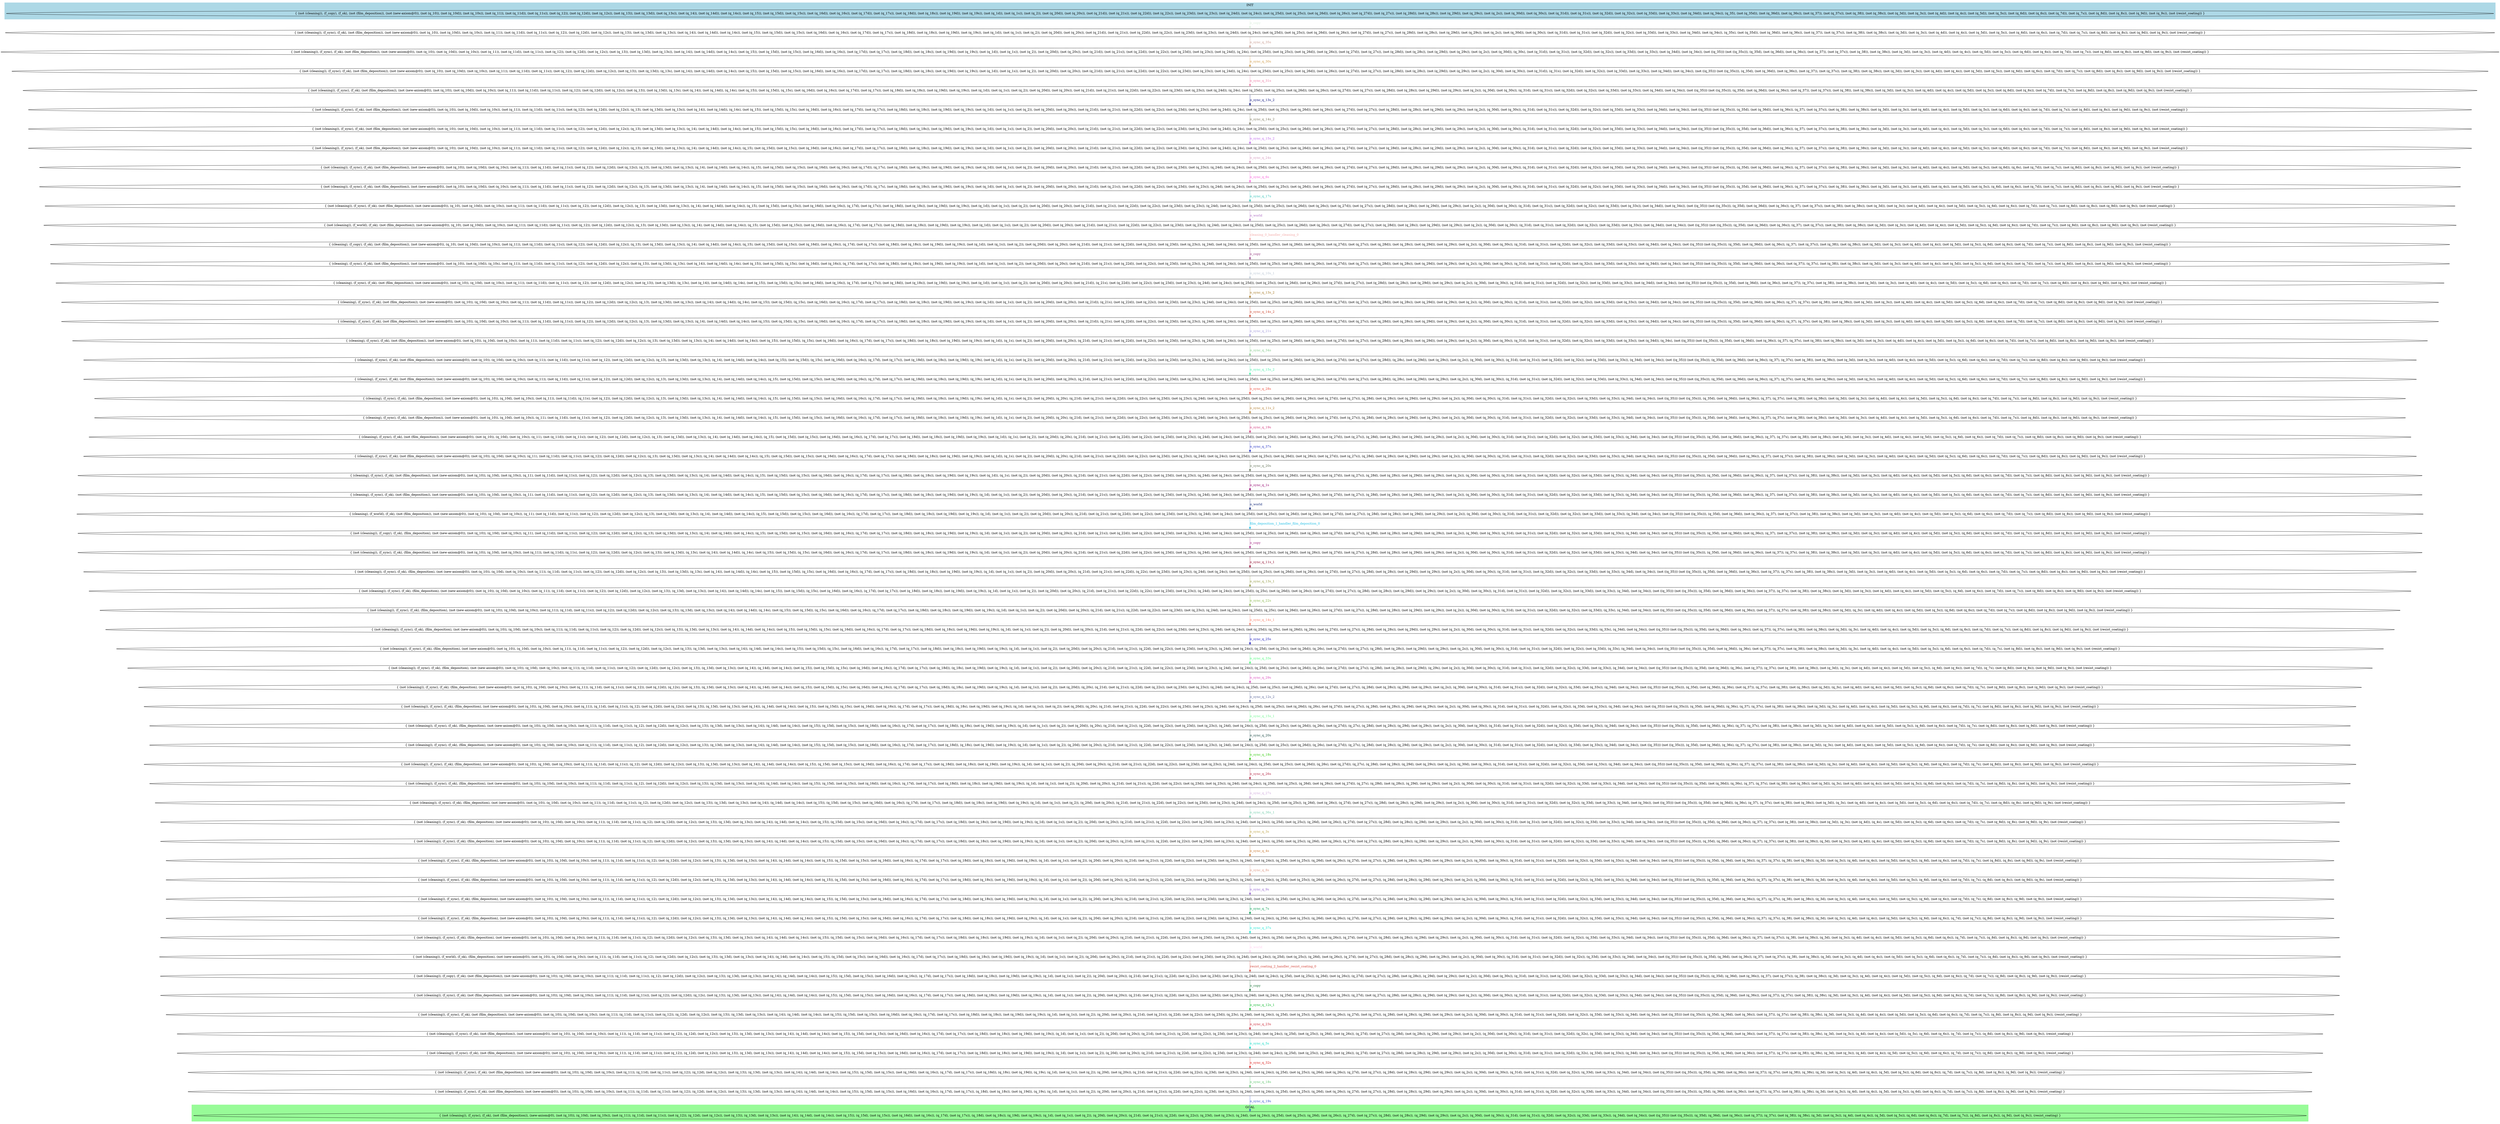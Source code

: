 digraph G {
0 [label="{ (not (cleaning)), (f_copy), (f_ok), (not (film_deposition)), (not (new-axiom@0)), (not (q_10)), (not (q_10d)), (not (q_10s)), (not (q_11)), (not (q_11d)), (not (q_11s)), (not (q_12)), (not (q_12d)), (not (q_12s)), (not (q_13)), (not (q_13d)), (not (q_13s)), (not (q_14)), (not (q_14d)), (not (q_14s)), (not (q_15)), (not (q_15d)), (not (q_15s)), (not (q_16d)), (not (q_16s)), (not (q_17d)), (not (q_17s)), (not (q_18d)), (not (q_18s)), (not (q_19d)), (not (q_19s)), (not (q_1d)), (not (q_1s)), (not (q_2)), (not (q_20d)), (not (q_20s)), (not (q_21d)), (not (q_21s)), (not (q_22d)), (not (q_22s)), (not (q_23d)), (not (q_23s)), (not (q_24d)), (not (q_24s)), (not (q_25d)), (not (q_25s)), (not (q_26d)), (not (q_26s)), (not (q_27d)), (not (q_27s)), (not (q_28d)), (not (q_28s)), (not (q_29d)), (not (q_29s)), (not (q_2s)), (not (q_30d)), (not (q_30s)), (not (q_31d)), (not (q_31s)), (not (q_32d)), (not (q_32s)), (not (q_33d)), (not (q_33s)), (not (q_34d)), (not (q_34s)), (q_35), (not (q_35d)), (not (q_36d)), (not (q_36s)), (not (q_37)), (not (q_37s)), (not (q_38)), (not (q_38s)), (not (q_3d)), (not (q_3s)), (not (q_4d)), (not (q_4s)), (not (q_5d)), (not (q_5s)), (not (q_6d)), (not (q_6s)), (not (q_7d)), (not (q_7s)), (not (q_8d)), (not (q_8s)), (not (q_9d)), (not (q_9s)), (not (resist_coating)) }"];
1 [label="{ (not (cleaning)), (f_sync), (f_ok), (not (film_deposition)), (not (new-axiom@0)), (not (q_10)), (not (q_10d)), (not (q_10s)), (not (q_11)), (not (q_11d)), (not (q_11s)), (not (q_12)), (not (q_12d)), (not (q_12s)), (not (q_13)), (not (q_13d)), (not (q_13s)), (not (q_14)), (not (q_14d)), (not (q_14s)), (not (q_15)), (not (q_15d)), (not (q_15s)), (not (q_16d)), (not (q_16s)), (not (q_17d)), (not (q_17s)), (not (q_18d)), (not (q_18s)), (not (q_19d)), (not (q_19s)), (not (q_1d)), (not (q_1s)), (not (q_2)), (not (q_20d)), (not (q_20s)), (not (q_21d)), (not (q_21s)), (not (q_22d)), (not (q_22s)), (not (q_23d)), (not (q_23s)), (not (q_24d)), (not (q_24s)), (not (q_25d)), (not (q_25s)), (not (q_26d)), (not (q_26s)), (not (q_27d)), (not (q_27s)), (not (q_28d)), (not (q_28s)), (not (q_29d)), (not (q_29s)), (not (q_2s)), (not (q_30d)), (not (q_30s)), (not (q_31d)), (not (q_31s)), (not (q_32d)), (not (q_32s)), (not (q_33d)), (not (q_33s)), (not (q_34d)), (not (q_34s)), (q_35s), (not (q_35d)), (not (q_36d)), (not (q_36s)), (not (q_37)), (not (q_37s)), (not (q_38)), (not (q_38s)), (not (q_3d)), (not (q_3s)), (not (q_4d)), (not (q_4s)), (not (q_5d)), (not (q_5s)), (not (q_6d)), (not (q_6s)), (not (q_7d)), (not (q_7s)), (not (q_8d)), (not (q_8s)), (not (q_9d)), (not (q_9s)), (not (resist_coating)) }"];
2 [label="{ (not (cleaning)), (f_sync), (f_ok), (not (film_deposition)), (not (new-axiom@0)), (not (q_10)), (not (q_10d)), (not (q_10s)), (not (q_11)), (not (q_11d)), (not (q_11s)), (not (q_12)), (not (q_12d)), (not (q_12s)), (not (q_13)), (not (q_13d)), (not (q_13s)), (not (q_14)), (not (q_14d)), (not (q_14s)), (not (q_15)), (not (q_15d)), (not (q_15s)), (not (q_16d)), (not (q_16s)), (not (q_17d)), (not (q_17s)), (not (q_18d)), (not (q_18s)), (not (q_19d)), (not (q_19s)), (not (q_1d)), (not (q_1s)), (not (q_2)), (not (q_20d)), (not (q_20s)), (not (q_21d)), (not (q_21s)), (not (q_22d)), (not (q_22s)), (not (q_23d)), (not (q_23s)), (not (q_24d)), (q_24s), (not (q_25d)), (not (q_25s)), (not (q_26d)), (not (q_26s)), (not (q_27d)), (not (q_27s)), (not (q_28d)), (not (q_28s)), (not (q_29d)), (not (q_29s)), (not (q_2s)), (not (q_30d)), (q_30s), (not (q_31d)), (not (q_31s)), (not (q_32d)), (not (q_32s)), (not (q_33d)), (not (q_33s)), (not (q_34d)), (not (q_34s)), (not ((q_35))) (not ((q_35s))), (q_35d), (not (q_36d)), (not (q_36s)), (not (q_37)), (not (q_37s)), (not (q_38)), (not (q_38s)), (not (q_3d)), (not (q_3s)), (not (q_4d)), (not (q_4s)), (not (q_5d)), (not (q_5s)), (not (q_6d)), (not (q_6s)), (not (q_7d)), (not (q_7s)), (not (q_8d)), (not (q_8s)), (not (q_9d)), (not (q_9s)), (not (resist_coating)) }"];
3 [label="{ (not (cleaning)), (f_sync), (f_ok), (not (film_deposition)), (not (new-axiom@0)), (not (q_10)), (not (q_10d)), (not (q_10s)), (not (q_11)), (not (q_11d)), (not (q_11s)), (not (q_12)), (not (q_12d)), (not (q_12s)), (not (q_13)), (not (q_13d)), (q_13s), (not (q_14)), (not (q_14d)), (not (q_14s)), (not (q_15)), (not (q_15d)), (not (q_15s)), (not (q_16d)), (not (q_16s)), (not (q_17d)), (not (q_17s)), (not (q_18d)), (not (q_18s)), (not (q_19d)), (not (q_19s)), (not (q_1d)), (not (q_1s)), (not (q_2)), (not (q_20d)), (not (q_20s)), (not (q_21d)), (not (q_21s)), (not (q_22d)), (not (q_22s)), (not (q_23d)), (not (q_23s)), (not (q_24d)), (q_24s), (not (q_25d)), (not (q_25s)), (not (q_26d)), (not (q_26s)), (not (q_27d)), (not (q_27s)), (not (q_28d)), (not (q_28s)), (not (q_29d)), (not (q_29s)), (not (q_2s)), (q_30d), (not (q_30s)), (not (q_31d)), (q_31s), (not (q_32d)), (not (q_32s)), (not (q_33d)), (not (q_33s)), (not (q_34d)), (not (q_34s)), (not ((q_35))) (not ((q_35s))), (q_35d), (not (q_36d)), (not (q_36s)), (not (q_37)), (not (q_37s)), (not (q_38)), (not (q_38s)), (not (q_3d)), (not (q_3s)), (not (q_4d)), (not (q_4s)), (not (q_5d)), (not (q_5s)), (not (q_6d)), (not (q_6s)), (not (q_7d)), (not (q_7s)), (not (q_8d)), (not (q_8s)), (not (q_9d)), (not (q_9s)), (not (resist_coating)) }"];
4 [label="{ (not (cleaning)), (f_sync), (f_ok), (not (film_deposition)), (not (new-axiom@0)), (not (q_10)), (not (q_10d)), (not (q_10s)), (not (q_11)), (not (q_11d)), (not (q_11s)), (not (q_12)), (not (q_12d)), (not (q_12s)), (not (q_13)), (not (q_13d)), (q_13s), (not (q_14)), (not (q_14d)), (q_14s), (not (q_15)), (not (q_15d)), (q_15s), (not (q_16d)), (not (q_16s)), (not (q_17d)), (not (q_17s)), (not (q_18d)), (not (q_18s)), (not (q_19d)), (not (q_19s)), (not (q_1d)), (not (q_1s)), (not (q_2)), (not (q_20d)), (not (q_20s)), (not (q_21d)), (not (q_21s)), (not (q_22d)), (not (q_22s)), (not (q_23d)), (not (q_23s)), (not (q_24d)), (q_24s), (not (q_25d)), (not (q_25s)), (not (q_26d)), (not (q_26s)), (not (q_27d)), (not (q_27s)), (not (q_28d)), (not (q_28s)), (not (q_29d)), (not (q_29s)), (not (q_2s)), (q_30d), (not (q_30s)), (q_31d), (not (q_31s)), (not (q_32d)), (not (q_32s)), (not (q_33d)), (not (q_33s)), (not (q_34d)), (not (q_34s)), (not ((q_35))) (not ((q_35s))), (q_35d), (not (q_36d)), (not (q_36s)), (not (q_37)), (not (q_37s)), (not (q_38)), (not (q_38s)), (not (q_3d)), (not (q_3s)), (not (q_4d)), (not (q_4s)), (not (q_5d)), (not (q_5s)), (not (q_6d)), (not (q_6s)), (not (q_7d)), (not (q_7s)), (not (q_8d)), (not (q_8s)), (not (q_9d)), (not (q_9s)), (not (resist_coating)) }"];
5 [label="{ (not (cleaning)), (f_sync), (f_ok), (not (film_deposition)), (not (new-axiom@0)), (not (q_10)), (not (q_10d)), (not (q_10s)), (not (q_11)), (not (q_11d)), (not (q_11s)), (not (q_12)), (not (q_12d)), (not (q_12s)), (q_13), (not (q_13d)), (not (q_13s)), (not (q_14)), (not (q_14d)), (q_14s), (not (q_15)), (not (q_15d)), (q_15s), (not (q_16d)), (not (q_16s)), (not (q_17d)), (not (q_17s)), (not (q_18d)), (not (q_18s)), (not (q_19d)), (not (q_19s)), (not (q_1d)), (not (q_1s)), (not (q_2)), (not (q_20d)), (not (q_20s)), (not (q_21d)), (not (q_21s)), (not (q_22d)), (not (q_22s)), (not (q_23d)), (not (q_23s)), (not (q_24d)), (q_24s), (not (q_25d)), (not (q_25s)), (not (q_26d)), (not (q_26s)), (not (q_27d)), (not (q_27s)), (not (q_28d)), (not (q_28s)), (not (q_29d)), (not (q_29s)), (not (q_2s)), (q_30d), (not (q_30s)), (q_31d), (not (q_31s)), (not (q_32d)), (not (q_32s)), (not (q_33d)), (not (q_33s)), (not (q_34d)), (not (q_34s)), (not ((q_35))) (not ((q_35s))), (q_35d), (not (q_36d)), (not (q_36s)), (q_37), (not (q_37s)), (not (q_38)), (not (q_38s)), (not (q_3d)), (not (q_3s)), (not (q_4d)), (not (q_4s)), (not (q_5d)), (not (q_5s)), (not (q_6d)), (not (q_6s)), (not (q_7d)), (not (q_7s)), (not (q_8d)), (not (q_8s)), (not (q_9d)), (not (q_9s)), (not (resist_coating)) }"];
6 [label="{ (not (cleaning)), (f_sync), (f_ok), (not (film_deposition)), (not (new-axiom@0)), (not (q_10)), (not (q_10d)), (not (q_10s)), (not (q_11)), (not (q_11d)), (not (q_11s)), (not (q_12)), (not (q_12d)), (not (q_12s)), (q_13), (not (q_13d)), (not (q_13s)), (q_14), (not (q_14d)), (not (q_14s)), (not (q_15)), (not (q_15d)), (q_15s), (not (q_16d)), (not (q_16s)), (not (q_17d)), (not (q_17s)), (not (q_18d)), (not (q_18s)), (not (q_19d)), (not (q_19s)), (not (q_1d)), (not (q_1s)), (not (q_2)), (not (q_20d)), (not (q_20s)), (not (q_21d)), (not (q_21s)), (not (q_22d)), (not (q_22s)), (not (q_23d)), (not (q_23s)), (not (q_24d)), (q_24s), (not (q_25d)), (not (q_25s)), (not (q_26d)), (not (q_26s)), (not (q_27d)), (not (q_27s)), (not (q_28d)), (not (q_28s)), (not (q_29d)), (not (q_29s)), (not (q_2s)), (q_30d), (not (q_30s)), (q_31d), (not (q_31s)), (not (q_32d)), (not (q_32s)), (not (q_33d)), (not (q_33s)), (not (q_34d)), (not (q_34s)), (not ((q_35))) (not ((q_35s))), (q_35d), (not (q_36d)), (not (q_36s)), (q_37), (not (q_37s)), (not (q_38)), (not (q_38s)), (not (q_3d)), (not (q_3s)), (not (q_4d)), (not (q_4s)), (not (q_5d)), (not (q_5s)), (not (q_6d)), (not (q_6s)), (not (q_7d)), (not (q_7s)), (not (q_8d)), (not (q_8s)), (not (q_9d)), (not (q_9s)), (not (resist_coating)) }"];
7 [label="{ (not (cleaning)), (f_sync), (f_ok), (not (film_deposition)), (not (new-axiom@0)), (not (q_10)), (not (q_10d)), (not (q_10s)), (not (q_11)), (not (q_11d)), (not (q_11s)), (not (q_12)), (not (q_12d)), (not (q_12s)), (q_13), (not (q_13d)), (not (q_13s)), (q_14), (not (q_14d)), (not (q_14s)), (q_15), (not (q_15d)), (not (q_15s)), (not (q_16d)), (not (q_16s)), (not (q_17d)), (not (q_17s)), (not (q_18d)), (not (q_18s)), (not (q_19d)), (not (q_19s)), (not (q_1d)), (not (q_1s)), (not (q_2)), (not (q_20d)), (not (q_20s)), (not (q_21d)), (not (q_21s)), (not (q_22d)), (not (q_22s)), (not (q_23d)), (not (q_23s)), (not (q_24d)), (q_24s), (not (q_25d)), (not (q_25s)), (not (q_26d)), (not (q_26s)), (not (q_27d)), (not (q_27s)), (not (q_28d)), (not (q_28s)), (not (q_29d)), (not (q_29s)), (not (q_2s)), (q_30d), (not (q_30s)), (q_31d), (not (q_31s)), (not (q_32d)), (not (q_32s)), (not (q_33d)), (not (q_33s)), (not (q_34d)), (not (q_34s)), (not ((q_35))) (not ((q_35s))), (q_35d), (not (q_36d)), (not (q_36s)), (q_37), (not (q_37s)), (not (q_38)), (not (q_38s)), (not (q_3d)), (not (q_3s)), (not (q_4d)), (not (q_4s)), (not (q_5d)), (not (q_5s)), (not (q_6d)), (not (q_6s)), (not (q_7d)), (not (q_7s)), (not (q_8d)), (not (q_8s)), (not (q_9d)), (not (q_9s)), (not (resist_coating)) }"];
8 [label="{ (not (cleaning)), (f_sync), (f_ok), (not (film_deposition)), (not (new-axiom@0)), (not (q_10)), (not (q_10d)), (not (q_10s)), (not (q_11)), (not (q_11d)), (not (q_11s)), (not (q_12)), (not (q_12d)), (not (q_12s)), (q_13), (not (q_13d)), (not (q_13s)), (q_14), (not (q_14d)), (not (q_14s)), (q_15), (not (q_15d)), (not (q_15s)), (not (q_16d)), (not (q_16s)), (not (q_17d)), (q_17s), (not (q_18d)), (not (q_18s)), (not (q_19d)), (not (q_19s)), (not (q_1d)), (not (q_1s)), (not (q_2)), (not (q_20d)), (not (q_20s)), (not (q_21d)), (not (q_21s)), (not (q_22d)), (not (q_22s)), (not (q_23d)), (not (q_23s)), (q_24d), (not (q_24s)), (not (q_25d)), (not (q_25s)), (not (q_26d)), (not (q_26s)), (not (q_27d)), (not (q_27s)), (not (q_28d)), (not (q_28s)), (not (q_29d)), (not (q_29s)), (not (q_2s)), (q_30d), (not (q_30s)), (q_31d), (not (q_31s)), (not (q_32d)), (not (q_32s)), (not (q_33d)), (not (q_33s)), (not (q_34d)), (not (q_34s)), (not ((q_35))) (not ((q_35s))), (q_35d), (not (q_36d)), (not (q_36s)), (q_37), (not (q_37s)), (not (q_38)), (not (q_38s)), (not (q_3d)), (not (q_3s)), (not (q_4d)), (not (q_4s)), (not (q_5d)), (not (q_5s)), (not (q_6d)), (q_6s), (not (q_7d)), (not (q_7s)), (not (q_8d)), (not (q_8s)), (not (q_9d)), (not (q_9s)), (not (resist_coating)) }"];
9 [label="{ (not (cleaning)), (f_sync), (f_ok), (not (film_deposition)), (not (new-axiom@0)), (not (q_10)), (not (q_10d)), (not (q_10s)), (not (q_11)), (not (q_11d)), (not (q_11s)), (not (q_12)), (not (q_12d)), (not (q_12s)), (q_13), (not (q_13d)), (not (q_13s)), (q_14), (not (q_14d)), (not (q_14s)), (q_15), (not (q_15d)), (not (q_15s)), (not (q_16d)), (not (q_16s)), (not (q_17d)), (q_17s), (not (q_18d)), (not (q_18s)), (not (q_19d)), (not (q_19s)), (not (q_1d)), (not (q_1s)), (not (q_2)), (not (q_20d)), (not (q_20s)), (not (q_21d)), (not (q_21s)), (not (q_22d)), (not (q_22s)), (not (q_23d)), (not (q_23s)), (q_24d), (not (q_24s)), (not (q_25d)), (not (q_25s)), (not (q_26d)), (not (q_26s)), (not (q_27d)), (not (q_27s)), (not (q_28d)), (not (q_28s)), (not (q_29d)), (not (q_29s)), (not (q_2s)), (q_30d), (not (q_30s)), (q_31d), (not (q_31s)), (not (q_32d)), (not (q_32s)), (not (q_33d)), (not (q_33s)), (not (q_34d)), (not (q_34s)), (not ((q_35))) (not ((q_35s))), (q_35d), (not (q_36d)), (not (q_36s)), (q_37), (not (q_37s)), (not (q_38)), (not (q_38s)), (not (q_3d)), (not (q_3s)), (not (q_4d)), (not (q_4s)), (not (q_5d)), (not (q_5s)), (q_6d), (not (q_6s)), (not (q_7d)), (not (q_7s)), (not (q_8d)), (not (q_8s)), (not (q_9d)), (not (q_9s)), (not (resist_coating)) }"];
10 [label="{ (not (cleaning)), (f_sync), (f_ok), (not (film_deposition)), (not (new-axiom@0)), (q_10), (not (q_10d)), (not (q_10s)), (not (q_11)), (not (q_11d)), (not (q_11s)), (not (q_12)), (not (q_12d)), (not (q_12s)), (q_13), (not (q_13d)), (not (q_13s)), (q_14), (not (q_14d)), (not (q_14s)), (q_15), (not (q_15d)), (not (q_15s)), (not (q_16d)), (not (q_16s)), (q_17d), (not (q_17s)), (not (q_18d)), (not (q_18s)), (not (q_19d)), (not (q_19s)), (not (q_1d)), (not (q_1s)), (not (q_2)), (not (q_20d)), (not (q_20s)), (not (q_21d)), (not (q_21s)), (not (q_22d)), (not (q_22s)), (not (q_23d)), (not (q_23s)), (q_24d), (not (q_24s)), (not (q_25d)), (not (q_25s)), (not (q_26d)), (not (q_26s)), (not (q_27d)), (not (q_27s)), (not (q_28d)), (not (q_28s)), (not (q_29d)), (not (q_29s)), (not (q_2s)), (q_30d), (not (q_30s)), (q_31d), (not (q_31s)), (not (q_32d)), (not (q_32s)), (not (q_33d)), (not (q_33s)), (not (q_34d)), (not (q_34s)), (not ((q_35))) (not ((q_35s))), (q_35d), (not (q_36d)), (not (q_36s)), (q_37), (not (q_37s)), (not (q_38)), (not (q_38s)), (not (q_3d)), (not (q_3s)), (not (q_4d)), (not (q_4s)), (not (q_5d)), (not (q_5s)), (q_6d), (not (q_6s)), (not (q_7d)), (not (q_7s)), (not (q_8d)), (not (q_8s)), (not (q_9d)), (not (q_9s)), (not (resist_coating)) }"];
11 [label="{ (not (cleaning)), (f_world), (f_ok), (not (film_deposition)), (not (new-axiom@0)), (q_10), (not (q_10d)), (not (q_10s)), (not (q_11)), (not (q_11d)), (not (q_11s)), (not (q_12)), (not (q_12d)), (not (q_12s)), (q_13), (not (q_13d)), (not (q_13s)), (q_14), (not (q_14d)), (not (q_14s)), (q_15), (not (q_15d)), (not (q_15s)), (not (q_16d)), (not (q_16s)), (q_17d), (not (q_17s)), (not (q_18d)), (not (q_18s)), (not (q_19d)), (not (q_19s)), (not (q_1d)), (not (q_1s)), (not (q_2)), (not (q_20d)), (not (q_20s)), (not (q_21d)), (not (q_21s)), (not (q_22d)), (not (q_22s)), (not (q_23d)), (not (q_23s)), (q_24d), (not (q_24s)), (not (q_25d)), (not (q_25s)), (not (q_26d)), (not (q_26s)), (not (q_27d)), (not (q_27s)), (not (q_28d)), (not (q_28s)), (not (q_29d)), (not (q_29s)), (not (q_2s)), (q_30d), (not (q_30s)), (q_31d), (not (q_31s)), (not (q_32d)), (not (q_32s)), (not (q_33d)), (not (q_33s)), (not (q_34d)), (not (q_34s)), (not ((q_35))) (not ((q_35s))), (q_35d), (not (q_36d)), (not (q_36s)), (q_37), (not (q_37s)), (not (q_38)), (not (q_38s)), (not (q_3d)), (not (q_3s)), (not (q_4d)), (not (q_4s)), (not (q_5d)), (not (q_5s)), (q_6d), (not (q_6s)), (not (q_7d)), (not (q_7s)), (not (q_8d)), (not (q_8s)), (not (q_9d)), (not (q_9s)), (not (resist_coating)) }"];
12 [label="{ (cleaning), (f_copy), (f_ok), (not (film_deposition)), (not (new-axiom@0)), (q_10), (not (q_10d)), (not (q_10s)), (not (q_11)), (not (q_11d)), (not (q_11s)), (not (q_12)), (not (q_12d)), (not (q_12s)), (q_13), (not (q_13d)), (not (q_13s)), (q_14), (not (q_14d)), (not (q_14s)), (q_15), (not (q_15d)), (not (q_15s)), (not (q_16d)), (not (q_16s)), (q_17d), (not (q_17s)), (not (q_18d)), (not (q_18s)), (not (q_19d)), (not (q_19s)), (not (q_1d)), (not (q_1s)), (not (q_2)), (not (q_20d)), (not (q_20s)), (not (q_21d)), (not (q_21s)), (not (q_22d)), (not (q_22s)), (not (q_23d)), (not (q_23s)), (q_24d), (not (q_24s)), (not (q_25d)), (not (q_25s)), (not (q_26d)), (not (q_26s)), (not (q_27d)), (not (q_27s)), (not (q_28d)), (not (q_28s)), (not (q_29d)), (not (q_29s)), (not (q_2s)), (q_30d), (not (q_30s)), (q_31d), (not (q_31s)), (not (q_32d)), (not (q_32s)), (not (q_33d)), (not (q_33s)), (not (q_34d)), (not (q_34s)), (not ((q_35))) (not ((q_35s))), (q_35d), (not (q_36d)), (not (q_36s)), (q_37), (not (q_37s)), (not (q_38)), (not (q_38s)), (not (q_3d)), (not (q_3s)), (not (q_4d)), (not (q_4s)), (not (q_5d)), (not (q_5s)), (q_6d), (not (q_6s)), (not (q_7d)), (not (q_7s)), (not (q_8d)), (not (q_8s)), (not (q_9d)), (not (q_9s)), (not (resist_coating)) }"];
13 [label="{ (cleaning), (f_sync), (f_ok), (not (film_deposition)), (not (new-axiom@0)), (not (q_10)), (not (q_10d)), (q_10s), (not (q_11)), (not (q_11d)), (not (q_11s)), (not (q_12)), (not (q_12d)), (not (q_12s)), (not (q_13)), (not (q_13d)), (q_13s), (not (q_14)), (not (q_14d)), (q_14s), (not (q_15)), (not (q_15d)), (q_15s), (not (q_16d)), (not (q_16s)), (q_17d), (not (q_17s)), (not (q_18d)), (not (q_18s)), (not (q_19d)), (not (q_19s)), (not (q_1d)), (not (q_1s)), (not (q_2)), (not (q_20d)), (not (q_20s)), (not (q_21d)), (not (q_21s)), (not (q_22d)), (not (q_22s)), (not (q_23d)), (not (q_23s)), (q_24d), (not (q_24s)), (not (q_25d)), (not (q_25s)), (not (q_26d)), (not (q_26s)), (not (q_27d)), (not (q_27s)), (not (q_28d)), (not (q_28s)), (not (q_29d)), (not (q_29s)), (not (q_2s)), (q_30d), (not (q_30s)), (q_31d), (not (q_31s)), (not (q_32d)), (not (q_32s)), (not (q_33d)), (not (q_33s)), (not (q_34d)), (not (q_34s)), (not ((q_35))) (not ((q_35s))), (q_35d), (not (q_36d)), (not (q_36s)), (not (q_37)), (q_37s), (not (q_38)), (not (q_38s)), (not (q_3d)), (not (q_3s)), (not (q_4d)), (not (q_4s)), (not (q_5d)), (not (q_5s)), (q_6d), (not (q_6s)), (not (q_7d)), (not (q_7s)), (not (q_8d)), (not (q_8s)), (not (q_9d)), (not (q_9s)), (not (resist_coating)) }"];
14 [label="{ (cleaning), (f_sync), (f_ok), (not (film_deposition)), (not (new-axiom@0)), (not (q_10)), (q_10d), (not (q_10s)), (not (q_11)), (not (q_11d)), (not (q_11s)), (not (q_12)), (not (q_12d)), (not (q_12s)), (not (q_13)), (not (q_13d)), (q_13s), (not (q_14)), (not (q_14d)), (q_14s), (not (q_15)), (not (q_15d)), (q_15s), (not (q_16d)), (not (q_16s)), (q_17d), (not (q_17s)), (not (q_18d)), (not (q_18s)), (not (q_19d)), (not (q_19s)), (not (q_1d)), (not (q_1s)), (not (q_2)), (not (q_20d)), (not (q_20s)), (not (q_21d)), (q_21s), (not (q_22d)), (not (q_22s)), (not (q_23d)), (not (q_23s)), (q_24d), (not (q_24s)), (not (q_25d)), (not (q_25s)), (not (q_26d)), (not (q_26s)), (not (q_27d)), (not (q_27s)), (not (q_28d)), (not (q_28s)), (not (q_29d)), (not (q_29s)), (not (q_2s)), (q_30d), (not (q_30s)), (q_31d), (not (q_31s)), (not (q_32d)), (not (q_32s)), (not (q_33d)), (not (q_33s)), (not (q_34d)), (not (q_34s)), (not ((q_35))) (not ((q_35s))), (q_35d), (not (q_36d)), (not (q_36s)), (not (q_37)), (q_37s), (not (q_38)), (not (q_38s)), (not (q_3d)), (not (q_3s)), (not (q_4d)), (not (q_4s)), (not (q_5d)), (not (q_5s)), (q_6d), (not (q_6s)), (not (q_7d)), (not (q_7s)), (not (q_8d)), (not (q_8s)), (not (q_9d)), (not (q_9s)), (not (resist_coating)) }"];
15 [label="{ (cleaning), (f_sync), (f_ok), (not (film_deposition)), (not (new-axiom@0)), (not (q_10)), (q_10d), (not (q_10s)), (not (q_11)), (not (q_11d)), (not (q_11s)), (not (q_12)), (not (q_12d)), (not (q_12s)), (q_13), (not (q_13d)), (not (q_13s)), (not (q_14)), (not (q_14d)), (q_14s), (not (q_15)), (not (q_15d)), (q_15s), (not (q_16d)), (not (q_16s)), (q_17d), (not (q_17s)), (not (q_18d)), (not (q_18s)), (not (q_19d)), (not (q_19s)), (not (q_1d)), (not (q_1s)), (not (q_2)), (not (q_20d)), (not (q_20s)), (not (q_21d)), (q_21s), (not (q_22d)), (not (q_22s)), (not (q_23d)), (not (q_23s)), (q_24d), (not (q_24s)), (not (q_25d)), (not (q_25s)), (not (q_26d)), (not (q_26s)), (not (q_27d)), (not (q_27s)), (not (q_28d)), (not (q_28s)), (not (q_29d)), (not (q_29s)), (not (q_2s)), (q_30d), (not (q_30s)), (q_31d), (not (q_31s)), (not (q_32d)), (not (q_32s)), (not (q_33d)), (not (q_33s)), (not (q_34d)), (not (q_34s)), (not ((q_35))) (not ((q_35s))), (q_35d), (not (q_36d)), (not (q_36s)), (q_37), (q_37s), (not (q_38)), (not (q_38s)), (not (q_3d)), (not (q_3s)), (not (q_4d)), (not (q_4s)), (not (q_5d)), (not (q_5s)), (q_6d), (not (q_6s)), (not (q_7d)), (not (q_7s)), (not (q_8d)), (not (q_8s)), (not (q_9d)), (not (q_9s)), (not (resist_coating)) }"];
16 [label="{ (cleaning), (f_sync), (f_ok), (not (film_deposition)), (not (new-axiom@0)), (not (q_10)), (q_10d), (not (q_10s)), (not (q_11)), (not (q_11d)), (not (q_11s)), (not (q_12)), (not (q_12d)), (not (q_12s)), (q_13), (not (q_13d)), (not (q_13s)), (q_14), (not (q_14d)), (not (q_14s)), (not (q_15)), (not (q_15d)), (q_15s), (not (q_16d)), (not (q_16s)), (q_17d), (not (q_17s)), (not (q_18d)), (not (q_18s)), (not (q_19d)), (not (q_19s)), (not (q_1d)), (not (q_1s)), (not (q_2)), (not (q_20d)), (not (q_20s)), (not (q_21d)), (q_21s), (not (q_22d)), (not (q_22s)), (not (q_23d)), (not (q_23s)), (q_24d), (not (q_24s)), (not (q_25d)), (not (q_25s)), (not (q_26d)), (not (q_26s)), (not (q_27d)), (not (q_27s)), (not (q_28d)), (not (q_28s)), (not (q_29d)), (not (q_29s)), (not (q_2s)), (q_30d), (not (q_30s)), (q_31d), (not (q_31s)), (not (q_32d)), (not (q_32s)), (not (q_33d)), (not (q_33s)), (not (q_34d)), (not (q_34s)), (not ((q_35))) (not ((q_35s))), (q_35d), (not (q_36d)), (not (q_36s)), (q_37), (q_37s), (not (q_38)), (not (q_38s)), (not (q_3d)), (not (q_3s)), (not (q_4d)), (not (q_4s)), (not (q_5d)), (not (q_5s)), (q_6d), (not (q_6s)), (not (q_7d)), (not (q_7s)), (not (q_8d)), (not (q_8s)), (not (q_9d)), (not (q_9s)), (not (resist_coating)) }"];
17 [label="{ (cleaning), (f_sync), (f_ok), (not (film_deposition)), (not (new-axiom@0)), (not (q_10)), (q_10d), (not (q_10s)), (not (q_11)), (not (q_11d)), (not (q_11s)), (not (q_12)), (not (q_12d)), (not (q_12s)), (q_13), (not (q_13d)), (not (q_13s)), (q_14), (not (q_14d)), (not (q_14s)), (not (q_15)), (not (q_15d)), (q_15s), (not (q_16d)), (not (q_16s)), (q_17d), (not (q_17s)), (not (q_18d)), (not (q_18s)), (not (q_19d)), (not (q_19s)), (not (q_1d)), (q_1s), (not (q_2)), (not (q_20d)), (not (q_20s)), (q_21d), (not (q_21s)), (not (q_22d)), (not (q_22s)), (not (q_23d)), (not (q_23s)), (q_24d), (not (q_24s)), (not (q_25d)), (not (q_25s)), (not (q_26d)), (not (q_26s)), (not (q_27d)), (not (q_27s)), (not (q_28d)), (not (q_28s)), (not (q_29d)), (not (q_29s)), (not (q_2s)), (q_30d), (not (q_30s)), (q_31d), (not (q_31s)), (not (q_32d)), (not (q_32s)), (not (q_33d)), (not (q_33s)), (not (q_34d)), (q_34s), (not ((q_35))) (not ((q_35s))), (q_35d), (not (q_36d)), (not (q_36s)), (q_37), (q_37s), (not (q_38)), (not (q_38s)), (not (q_3d)), (not (q_3s)), (not (q_4d)), (not (q_4s)), (not (q_5d)), (not (q_5s)), (q_6d), (not (q_6s)), (not (q_7d)), (not (q_7s)), (not (q_8d)), (not (q_8s)), (not (q_9d)), (not (q_9s)), (not (resist_coating)) }"];
18 [label="{ (cleaning), (f_sync), (f_ok), (not (film_deposition)), (not (new-axiom@0)), (not (q_10)), (q_10d), (not (q_10s)), (not (q_11)), (not (q_11d)), (not (q_11s)), (not (q_12)), (not (q_12d)), (not (q_12s)), (q_13), (not (q_13d)), (not (q_13s)), (q_14), (not (q_14d)), (not (q_14s)), (not (q_15)), (not (q_15d)), (q_15s), (not (q_16d)), (not (q_16s)), (q_17d), (not (q_17s)), (not (q_18d)), (not (q_18s)), (not (q_19d)), (q_19s), (not (q_1d)), (q_1s), (not (q_2)), (not (q_20d)), (not (q_20s)), (q_21d), (not (q_21s)), (not (q_22d)), (not (q_22s)), (not (q_23d)), (not (q_23s)), (q_24d), (not (q_24s)), (not (q_25d)), (not (q_25s)), (not (q_26d)), (not (q_26s)), (not (q_27d)), (not (q_27s)), (not (q_28d)), (q_28s), (not (q_29d)), (not (q_29s)), (not (q_2s)), (q_30d), (not (q_30s)), (q_31d), (not (q_31s)), (not (q_32d)), (not (q_32s)), (not (q_33d)), (not (q_33s)), (q_34d), (not (q_34s)), (not ((q_35))) (not ((q_35s))), (q_35d), (not (q_36d)), (not (q_36s)), (q_37), (q_37s), (not (q_38)), (not (q_38s)), (not (q_3d)), (not (q_3s)), (not (q_4d)), (not (q_4s)), (not (q_5d)), (not (q_5s)), (q_6d), (not (q_6s)), (not (q_7d)), (not (q_7s)), (not (q_8d)), (not (q_8s)), (not (q_9d)), (not (q_9s)), (not (resist_coating)) }"];
19 [label="{ (cleaning), (f_sync), (f_ok), (not (film_deposition)), (not (new-axiom@0)), (not (q_10)), (q_10d), (not (q_10s)), (not (q_11)), (not (q_11d)), (not (q_11s)), (not (q_12)), (not (q_12d)), (not (q_12s)), (q_13), (not (q_13d)), (not (q_13s)), (q_14), (not (q_14d)), (not (q_14s)), (q_15), (not (q_15d)), (not (q_15s)), (not (q_16d)), (not (q_16s)), (q_17d), (not (q_17s)), (not (q_18d)), (not (q_18s)), (not (q_19d)), (q_19s), (not (q_1d)), (q_1s), (not (q_2)), (not (q_20d)), (not (q_20s)), (q_21d), (not (q_21s)), (not (q_22d)), (not (q_22s)), (not (q_23d)), (not (q_23s)), (q_24d), (not (q_24s)), (not (q_25d)), (not (q_25s)), (not (q_26d)), (not (q_26s)), (not (q_27d)), (not (q_27s)), (not (q_28d)), (q_28s), (not (q_29d)), (not (q_29s)), (not (q_2s)), (q_30d), (not (q_30s)), (q_31d), (not (q_31s)), (not (q_32d)), (not (q_32s)), (not (q_33d)), (not (q_33s)), (q_34d), (not (q_34s)), (not ((q_35))) (not ((q_35s))), (q_35d), (not (q_36d)), (not (q_36s)), (q_37), (q_37s), (not (q_38)), (not (q_38s)), (not (q_3d)), (not (q_3s)), (not (q_4d)), (not (q_4s)), (not (q_5d)), (not (q_5s)), (q_6d), (not (q_6s)), (not (q_7d)), (not (q_7s)), (not (q_8d)), (not (q_8s)), (not (q_9d)), (not (q_9s)), (not (resist_coating)) }"];
20 [label="{ (cleaning), (f_sync), (f_ok), (not (film_deposition)), (not (new-axiom@0)), (not (q_10)), (q_10d), (not (q_10s)), (not (q_11)), (not (q_11d)), (q_11s), (not (q_12)), (not (q_12d)), (not (q_12s)), (q_13), (not (q_13d)), (not (q_13s)), (q_14), (not (q_14d)), (not (q_14s)), (q_15), (not (q_15d)), (not (q_15s)), (not (q_16d)), (not (q_16s)), (q_17d), (not (q_17s)), (not (q_18d)), (not (q_18s)), (not (q_19d)), (q_19s), (not (q_1d)), (q_1s), (not (q_2)), (not (q_20d)), (q_20s), (q_21d), (not (q_21s)), (not (q_22d)), (not (q_22s)), (not (q_23d)), (not (q_23s)), (q_24d), (not (q_24s)), (not (q_25d)), (not (q_25s)), (not (q_26d)), (not (q_26s)), (not (q_27d)), (not (q_27s)), (q_28d), (not (q_28s)), (not (q_29d)), (not (q_29s)), (not (q_2s)), (q_30d), (not (q_30s)), (q_31d), (not (q_31s)), (not (q_32d)), (not (q_32s)), (not (q_33d)), (not (q_33s)), (q_34d), (not (q_34s)), (not ((q_35))) (not ((q_35s))), (q_35d), (not (q_36d)), (not (q_36s)), (q_37), (q_37s), (not (q_38)), (not (q_38s)), (not (q_3d)), (not (q_3s)), (not (q_4d)), (not (q_4s)), (not (q_5d)), (not (q_5s)), (q_6d), (not (q_6s)), (not (q_7d)), (not (q_7s)), (not (q_8d)), (not (q_8s)), (not (q_9d)), (not (q_9s)), (not (resist_coating)) }"];
21 [label="{ (cleaning), (f_sync), (f_ok), (not (film_deposition)), (not (new-axiom@0)), (not (q_10)), (q_10d), (not (q_10s)), (q_11), (not (q_11d)), (not (q_11s)), (not (q_12)), (not (q_12d)), (not (q_12s)), (q_13), (not (q_13d)), (not (q_13s)), (q_14), (not (q_14d)), (not (q_14s)), (q_15), (not (q_15d)), (not (q_15s)), (not (q_16d)), (not (q_16s)), (q_17d), (not (q_17s)), (not (q_18d)), (not (q_18s)), (not (q_19d)), (q_19s), (not (q_1d)), (q_1s), (not (q_2)), (not (q_20d)), (q_20s), (q_21d), (not (q_21s)), (not (q_22d)), (not (q_22s)), (not (q_23d)), (not (q_23s)), (q_24d), (not (q_24s)), (not (q_25d)), (not (q_25s)), (not (q_26d)), (not (q_26s)), (not (q_27d)), (not (q_27s)), (q_28d), (not (q_28s)), (not (q_29d)), (not (q_29s)), (not (q_2s)), (q_30d), (not (q_30s)), (q_31d), (not (q_31s)), (not (q_32d)), (not (q_32s)), (not (q_33d)), (not (q_33s)), (q_34d), (not (q_34s)), (not ((q_35))) (not ((q_35s))), (q_35d), (not (q_36d)), (not (q_36s)), (q_37), (q_37s), (not (q_38)), (not (q_38s)), (not (q_3d)), (not (q_3s)), (not (q_4d)), (not (q_4s)), (not (q_5d)), (not (q_5s)), (q_6d), (not (q_6s)), (not (q_7d)), (not (q_7s)), (not (q_8d)), (not (q_8s)), (not (q_9d)), (not (q_9s)), (not (resist_coating)) }"];
22 [label="{ (cleaning), (f_sync), (f_ok), (not (film_deposition)), (not (new-axiom@0)), (not (q_10)), (q_10d), (not (q_10s)), (q_11), (not (q_11d)), (not (q_11s)), (not (q_12)), (not (q_12d)), (not (q_12s)), (q_13), (not (q_13d)), (not (q_13s)), (q_14), (not (q_14d)), (not (q_14s)), (q_15), (not (q_15d)), (not (q_15s)), (not (q_16d)), (not (q_16s)), (q_17d), (not (q_17s)), (not (q_18d)), (not (q_18s)), (not (q_19d)), (not (q_19s)), (not (q_1d)), (q_1s), (not (q_2)), (not (q_20d)), (q_20s), (q_21d), (not (q_21s)), (not (q_22d)), (not (q_22s)), (not (q_23d)), (not (q_23s)), (q_24d), (not (q_24s)), (not (q_25d)), (not (q_25s)), (not (q_26d)), (not (q_26s)), (not (q_27d)), (not (q_27s)), (q_28d), (not (q_28s)), (not (q_29d)), (not (q_29s)), (not (q_2s)), (q_30d), (not (q_30s)), (q_31d), (not (q_31s)), (not (q_32d)), (not (q_32s)), (not (q_33d)), (not (q_33s)), (q_34d), (not (q_34s)), (not ((q_35))) (not ((q_35s))), (q_35d), (not (q_36d)), (not (q_36s)), (q_37), (q_37s), (not (q_38)), (not (q_38s)), (not (q_3d)), (not (q_3s)), (not (q_4d)), (not (q_4s)), (not (q_5d)), (not (q_5s)), (q_6d), (not (q_6s)), (not (q_7d)), (not (q_7s)), (not (q_8d)), (not (q_8s)), (not (q_9d)), (not (q_9s)), (not (resist_coating)) }"];
23 [label="{ (cleaning), (f_sync), (f_ok), (not (film_deposition)), (not (new-axiom@0)), (not (q_10)), (q_10d), (not (q_10s)), (q_11), (not (q_11d)), (not (q_11s)), (not (q_12)), (not (q_12d)), (not (q_12s)), (q_13), (not (q_13d)), (not (q_13s)), (q_14), (not (q_14d)), (not (q_14s)), (q_15), (not (q_15d)), (not (q_15s)), (not (q_16d)), (not (q_16s)), (q_17d), (not (q_17s)), (not (q_18d)), (not (q_18s)), (not (q_19d)), (not (q_19s)), (not (q_1d)), (q_1s), (not (q_2)), (not (q_20d)), (q_20s), (q_21d), (not (q_21s)), (not (q_22d)), (not (q_22s)), (not (q_23d)), (not (q_23s)), (q_24d), (not (q_24s)), (not (q_25d)), (not (q_25s)), (not (q_26d)), (not (q_26s)), (not (q_27d)), (not (q_27s)), (q_28d), (not (q_28s)), (not (q_29d)), (not (q_29s)), (not (q_2s)), (q_30d), (not (q_30s)), (q_31d), (not (q_31s)), (not (q_32d)), (not (q_32s)), (not (q_33d)), (not (q_33s)), (q_34d), (not (q_34s)), (not ((q_35))) (not ((q_35s))), (q_35d), (not (q_36d)), (not (q_36s)), (q_37), (not (q_37s)), (not (q_38)), (not (q_38s)), (not (q_3d)), (not (q_3s)), (not (q_4d)), (not (q_4s)), (not (q_5d)), (not (q_5s)), (q_6d), (not (q_6s)), (not (q_7d)), (not (q_7s)), (not (q_8d)), (not (q_8s)), (not (q_9d)), (not (q_9s)), (not (resist_coating)) }"];
24 [label="{ (cleaning), (f_sync), (f_ok), (not (film_deposition)), (not (new-axiom@0)), (not (q_10)), (q_10d), (not (q_10s)), (q_11), (not (q_11d)), (not (q_11s)), (not (q_12)), (not (q_12d)), (not (q_12s)), (q_13), (not (q_13d)), (not (q_13s)), (q_14), (not (q_14d)), (not (q_14s)), (q_15), (not (q_15d)), (not (q_15s)), (not (q_16d)), (not (q_16s)), (q_17d), (not (q_17s)), (not (q_18d)), (not (q_18s)), (not (q_19d)), (not (q_19s)), (not (q_1d)), (q_1s), (not (q_2)), (not (q_20d)), (not (q_20s)), (q_21d), (not (q_21s)), (not (q_22d)), (not (q_22s)), (not (q_23d)), (not (q_23s)), (q_24d), (not (q_24s)), (not (q_25d)), (not (q_25s)), (not (q_26d)), (not (q_26s)), (not (q_27d)), (not (q_27s)), (q_28d), (not (q_28s)), (not (q_29d)), (not (q_29s)), (not (q_2s)), (q_30d), (not (q_30s)), (q_31d), (not (q_31s)), (not (q_32d)), (not (q_32s)), (not (q_33d)), (not (q_33s)), (q_34d), (not (q_34s)), (not ((q_35))) (not ((q_35s))), (q_35d), (not (q_36d)), (not (q_36s)), (q_37), (not (q_37s)), (not (q_38)), (not (q_38s)), (not (q_3d)), (not (q_3s)), (not (q_4d)), (not (q_4s)), (not (q_5d)), (not (q_5s)), (q_6d), (not (q_6s)), (not (q_7d)), (not (q_7s)), (not (q_8d)), (not (q_8s)), (not (q_9d)), (not (q_9s)), (not (resist_coating)) }"];
25 [label="{ (cleaning), (f_sync), (f_ok), (not (film_deposition)), (not (new-axiom@0)), (not (q_10)), (q_10d), (not (q_10s)), (q_11), (not (q_11d)), (not (q_11s)), (not (q_12)), (not (q_12d)), (not (q_12s)), (q_13), (not (q_13d)), (not (q_13s)), (q_14), (not (q_14d)), (not (q_14s)), (q_15), (not (q_15d)), (not (q_15s)), (not (q_16d)), (not (q_16s)), (q_17d), (not (q_17s)), (not (q_18d)), (not (q_18s)), (not (q_19d)), (not (q_19s)), (q_1d), (not (q_1s)), (not (q_2)), (not (q_20d)), (not (q_20s)), (q_21d), (not (q_21s)), (not (q_22d)), (not (q_22s)), (not (q_23d)), (not (q_23s)), (q_24d), (not (q_24s)), (not (q_25d)), (not (q_25s)), (not (q_26d)), (not (q_26s)), (not (q_27d)), (not (q_27s)), (q_28d), (not (q_28s)), (not (q_29d)), (not (q_29s)), (not (q_2s)), (q_30d), (not (q_30s)), (q_31d), (not (q_31s)), (not (q_32d)), (not (q_32s)), (not (q_33d)), (not (q_33s)), (q_34d), (not (q_34s)), (not ((q_35))) (not ((q_35s))), (q_35d), (not (q_36d)), (not (q_36s)), (q_37), (not (q_37s)), (not (q_38)), (not (q_38s)), (not (q_3d)), (not (q_3s)), (not (q_4d)), (not (q_4s)), (not (q_5d)), (not (q_5s)), (q_6d), (not (q_6s)), (not (q_7d)), (not (q_7s)), (not (q_8d)), (not (q_8s)), (not (q_9d)), (not (q_9s)), (not (resist_coating)) }"];
26 [label="{ (cleaning), (f_world), (f_ok), (not (film_deposition)), (not (new-axiom@0)), (not (q_10)), (q_10d), (not (q_10s)), (q_11), (not (q_11d)), (not (q_11s)), (not (q_12)), (not (q_12d)), (not (q_12s)), (q_13), (not (q_13d)), (not (q_13s)), (q_14), (not (q_14d)), (not (q_14s)), (q_15), (not (q_15d)), (not (q_15s)), (not (q_16d)), (not (q_16s)), (q_17d), (not (q_17s)), (not (q_18d)), (not (q_18s)), (not (q_19d)), (not (q_19s)), (q_1d), (not (q_1s)), (not (q_2)), (not (q_20d)), (not (q_20s)), (q_21d), (not (q_21s)), (not (q_22d)), (not (q_22s)), (not (q_23d)), (not (q_23s)), (q_24d), (not (q_24s)), (not (q_25d)), (not (q_25s)), (not (q_26d)), (not (q_26s)), (not (q_27d)), (not (q_27s)), (q_28d), (not (q_28s)), (not (q_29d)), (not (q_29s)), (not (q_2s)), (q_30d), (not (q_30s)), (q_31d), (not (q_31s)), (not (q_32d)), (not (q_32s)), (not (q_33d)), (not (q_33s)), (q_34d), (not (q_34s)), (not ((q_35))) (not ((q_35s))), (q_35d), (not (q_36d)), (not (q_36s)), (q_37), (not (q_37s)), (not (q_38)), (not (q_38s)), (not (q_3d)), (not (q_3s)), (not (q_4d)), (not (q_4s)), (not (q_5d)), (not (q_5s)), (q_6d), (not (q_6s)), (not (q_7d)), (not (q_7s)), (not (q_8d)), (not (q_8s)), (not (q_9d)), (not (q_9s)), (not (resist_coating)) }"];
27 [label="{ (not (cleaning)), (f_copy), (f_ok), (film_deposition), (not (new-axiom@0)), (not (q_10)), (q_10d), (not (q_10s)), (q_11), (not (q_11d)), (not (q_11s)), (not (q_12)), (not (q_12d)), (not (q_12s)), (q_13), (not (q_13d)), (not (q_13s)), (q_14), (not (q_14d)), (not (q_14s)), (q_15), (not (q_15d)), (not (q_15s)), (not (q_16d)), (not (q_16s)), (q_17d), (not (q_17s)), (not (q_18d)), (not (q_18s)), (not (q_19d)), (not (q_19s)), (q_1d), (not (q_1s)), (not (q_2)), (not (q_20d)), (not (q_20s)), (q_21d), (not (q_21s)), (not (q_22d)), (not (q_22s)), (not (q_23d)), (not (q_23s)), (q_24d), (not (q_24s)), (not (q_25d)), (not (q_25s)), (not (q_26d)), (not (q_26s)), (not (q_27d)), (not (q_27s)), (q_28d), (not (q_28s)), (not (q_29d)), (not (q_29s)), (not (q_2s)), (q_30d), (not (q_30s)), (q_31d), (not (q_31s)), (not (q_32d)), (not (q_32s)), (not (q_33d)), (not (q_33s)), (q_34d), (not (q_34s)), (not ((q_35))) (not ((q_35s))), (q_35d), (not (q_36d)), (not (q_36s)), (q_37), (not (q_37s)), (not (q_38)), (not (q_38s)), (not (q_3d)), (not (q_3s)), (not (q_4d)), (not (q_4s)), (not (q_5d)), (not (q_5s)), (q_6d), (not (q_6s)), (not (q_7d)), (not (q_7s)), (not (q_8d)), (not (q_8s)), (not (q_9d)), (not (q_9s)), (not (resist_coating)) }"];
28 [label="{ (not (cleaning)), (f_sync), (f_ok), (film_deposition), (not (new-axiom@0)), (not (q_10)), (q_10d), (not (q_10s)), (not (q_11)), (not (q_11d)), (q_11s), (not (q_12)), (not (q_12d)), (not (q_12s)), (not (q_13)), (not (q_13d)), (q_13s), (not (q_14)), (not (q_14d)), (q_14s), (not (q_15)), (not (q_15d)), (q_15s), (not (q_16d)), (not (q_16s)), (q_17d), (not (q_17s)), (not (q_18d)), (not (q_18s)), (not (q_19d)), (not (q_19s)), (q_1d), (not (q_1s)), (not (q_2)), (not (q_20d)), (not (q_20s)), (q_21d), (not (q_21s)), (not (q_22d)), (not (q_22s)), (not (q_23d)), (not (q_23s)), (q_24d), (not (q_24s)), (not (q_25d)), (not (q_25s)), (not (q_26d)), (not (q_26s)), (not (q_27d)), (not (q_27s)), (q_28d), (not (q_28s)), (not (q_29d)), (not (q_29s)), (not (q_2s)), (q_30d), (not (q_30s)), (q_31d), (not (q_31s)), (not (q_32d)), (not (q_32s)), (not (q_33d)), (not (q_33s)), (q_34d), (not (q_34s)), (not ((q_35))) (not ((q_35s))), (q_35d), (not (q_36d)), (not (q_36s)), (not (q_37)), (q_37s), (not (q_38)), (not (q_38s)), (not (q_3d)), (not (q_3s)), (not (q_4d)), (not (q_4s)), (not (q_5d)), (not (q_5s)), (q_6d), (not (q_6s)), (not (q_7d)), (not (q_7s)), (not (q_8d)), (not (q_8s)), (not (q_9d)), (not (q_9s)), (not (resist_coating)) }"];
29 [label="{ (not (cleaning)), (f_sync), (f_ok), (film_deposition), (not (new-axiom@0)), (not (q_10)), (q_10d), (not (q_10s)), (not (q_11)), (q_11d), (not (q_11s)), (not (q_12)), (not (q_12d)), (not (q_12s)), (not (q_13)), (not (q_13d)), (q_13s), (not (q_14)), (not (q_14d)), (q_14s), (not (q_15)), (not (q_15d)), (q_15s), (not (q_16d)), (not (q_16s)), (q_17d), (not (q_17s)), (not (q_18d)), (not (q_18s)), (not (q_19d)), (not (q_19s)), (q_1d), (not (q_1s)), (not (q_2)), (not (q_20d)), (not (q_20s)), (q_21d), (not (q_21s)), (not (q_22d)), (q_22s), (not (q_23d)), (not (q_23s)), (q_24d), (not (q_24s)), (not (q_25d)), (not (q_25s)), (not (q_26d)), (not (q_26s)), (not (q_27d)), (not (q_27s)), (q_28d), (not (q_28s)), (not (q_29d)), (not (q_29s)), (not (q_2s)), (q_30d), (not (q_30s)), (q_31d), (not (q_31s)), (not (q_32d)), (not (q_32s)), (not (q_33d)), (not (q_33s)), (q_34d), (not (q_34s)), (not ((q_35))) (not ((q_35s))), (q_35d), (not (q_36d)), (not (q_36s)), (not (q_37)), (q_37s), (not (q_38)), (not (q_38s)), (not (q_3d)), (not (q_3s)), (not (q_4d)), (not (q_4s)), (not (q_5d)), (not (q_5s)), (q_6d), (not (q_6s)), (not (q_7d)), (not (q_7s)), (not (q_8d)), (not (q_8s)), (not (q_9d)), (not (q_9s)), (not (resist_coating)) }"];
30 [label="{ (not (cleaning)), (f_sync), (f_ok), (film_deposition), (not (new-axiom@0)), (not (q_10)), (q_10d), (not (q_10s)), (not (q_11)), (q_11d), (not (q_11s)), (not (q_12)), (not (q_12d)), (not (q_12s)), (not (q_13)), (q_13d), (not (q_13s)), (not (q_14)), (not (q_14d)), (q_14s), (not (q_15)), (not (q_15d)), (q_15s), (not (q_16d)), (not (q_16s)), (q_17d), (not (q_17s)), (not (q_18d)), (not (q_18s)), (not (q_19d)), (not (q_19s)), (q_1d), (not (q_1s)), (not (q_2)), (not (q_20d)), (not (q_20s)), (q_21d), (not (q_21s)), (not (q_22d)), (q_22s), (not (q_23d)), (not (q_23s)), (q_24d), (not (q_24s)), (not (q_25d)), (q_25s), (not (q_26d)), (not (q_26s)), (not (q_27d)), (not (q_27s)), (q_28d), (not (q_28s)), (not (q_29d)), (not (q_29s)), (not (q_2s)), (q_30d), (not (q_30s)), (q_31d), (not (q_31s)), (not (q_32d)), (not (q_32s)), (not (q_33d)), (not (q_33s)), (q_34d), (not (q_34s)), (not ((q_35))) (not ((q_35s))), (q_35d), (not (q_36d)), (not (q_36s)), (not (q_37)), (q_37s), (not (q_38)), (not (q_38s)), (not (q_3d)), (not (q_3s)), (not (q_4d)), (not (q_4s)), (not (q_5d)), (not (q_5s)), (q_6d), (not (q_6s)), (not (q_7d)), (not (q_7s)), (not (q_8d)), (not (q_8s)), (not (q_9d)), (not (q_9s)), (not (resist_coating)) }"];
31 [label="{ (not (cleaning)), (f_sync), (f_ok), (film_deposition), (not (new-axiom@0)), (not (q_10)), (q_10d), (not (q_10s)), (not (q_11)), (q_11d), (not (q_11s)), (not (q_12)), (not (q_12d)), (not (q_12s)), (not (q_13)), (q_13d), (not (q_13s)), (not (q_14)), (not (q_14d)), (q_14s), (not (q_15)), (not (q_15d)), (q_15s), (not (q_16d)), (not (q_16s)), (q_17d), (not (q_17s)), (not (q_18d)), (not (q_18s)), (not (q_19d)), (not (q_19s)), (q_1d), (not (q_1s)), (not (q_2)), (not (q_20d)), (not (q_20s)), (q_21d), (not (q_21s)), (q_22d), (not (q_22s)), (not (q_23d)), (not (q_23s)), (q_24d), (not (q_24s)), (not (q_25d)), (q_25s), (not (q_26d)), (not (q_26s)), (not (q_27d)), (not (q_27s)), (q_28d), (not (q_28s)), (not (q_29d)), (not (q_29s)), (not (q_2s)), (q_30d), (not (q_30s)), (q_31d), (not (q_31s)), (not (q_32d)), (not (q_32s)), (not (q_33d)), (q_33s), (q_34d), (not (q_34s)), (not ((q_35))) (not ((q_35s))), (q_35d), (not (q_36d)), (not (q_36s)), (not (q_37)), (q_37s), (not (q_38)), (not (q_38s)), (not (q_3d)), (q_3s), (not (q_4d)), (not (q_4s)), (not (q_5d)), (not (q_5s)), (q_6d), (not (q_6s)), (not (q_7d)), (not (q_7s)), (not (q_8d)), (not (q_8s)), (not (q_9d)), (not (q_9s)), (not (resist_coating)) }"];
32 [label="{ (not (cleaning)), (f_sync), (f_ok), (film_deposition), (not (new-axiom@0)), (not (q_10)), (q_10d), (not (q_10s)), (not (q_11)), (q_11d), (not (q_11s)), (not (q_12)), (not (q_12d)), (not (q_12s)), (not (q_13)), (q_13d), (not (q_13s)), (not (q_14)), (q_14d), (not (q_14s)), (not (q_15)), (not (q_15d)), (q_15s), (not (q_16d)), (not (q_16s)), (q_17d), (not (q_17s)), (not (q_18d)), (not (q_18s)), (not (q_19d)), (not (q_19s)), (q_1d), (not (q_1s)), (not (q_2)), (not (q_20d)), (not (q_20s)), (q_21d), (not (q_21s)), (q_22d), (not (q_22s)), (not (q_23d)), (not (q_23s)), (q_24d), (not (q_24s)), (not (q_25d)), (q_25s), (not (q_26d)), (q_26s), (not (q_27d)), (not (q_27s)), (q_28d), (not (q_28s)), (not (q_29d)), (not (q_29s)), (not (q_2s)), (q_30d), (not (q_30s)), (q_31d), (not (q_31s)), (not (q_32d)), (not (q_32s)), (not (q_33d)), (q_33s), (q_34d), (not (q_34s)), (not ((q_35))) (not ((q_35s))), (q_35d), (not (q_36d)), (not (q_36s)), (not (q_37)), (q_37s), (not (q_38)), (not (q_38s)), (not (q_3d)), (q_3s), (not (q_4d)), (not (q_4s)), (not (q_5d)), (not (q_5s)), (q_6d), (not (q_6s)), (not (q_7d)), (not (q_7s)), (not (q_8d)), (not (q_8s)), (not (q_9d)), (not (q_9s)), (not (resist_coating)) }"];
33 [label="{ (not (cleaning)), (f_sync), (f_ok), (film_deposition), (not (new-axiom@0)), (not (q_10)), (q_10d), (not (q_10s)), (not (q_11)), (q_11d), (not (q_11s)), (not (q_12)), (not (q_12d)), (not (q_12s)), (not (q_13)), (q_13d), (not (q_13s)), (not (q_14)), (q_14d), (not (q_14s)), (not (q_15)), (not (q_15d)), (q_15s), (not (q_16d)), (not (q_16s)), (q_17d), (not (q_17s)), (not (q_18d)), (not (q_18s)), (not (q_19d)), (not (q_19s)), (q_1d), (not (q_1s)), (not (q_2)), (not (q_20d)), (not (q_20s)), (q_21d), (not (q_21s)), (q_22d), (not (q_22s)), (not (q_23d)), (not (q_23s)), (q_24d), (not (q_24s)), (q_25d), (not (q_25s)), (not (q_26d)), (q_26s), (not (q_27d)), (not (q_27s)), (q_28d), (not (q_28s)), (not (q_29d)), (not (q_29s)), (not (q_2s)), (q_30d), (not (q_30s)), (q_31d), (not (q_31s)), (not (q_32d)), (not (q_32s)), (not (q_33d)), (q_33s), (q_34d), (not (q_34s)), (not ((q_35))) (not ((q_35s))), (q_35d), (not (q_36d)), (q_36s), (not (q_37)), (q_37s), (not (q_38)), (not (q_38s)), (not (q_3d)), (q_3s), (not (q_4d)), (not (q_4s)), (not (q_5d)), (not (q_5s)), (q_6d), (not (q_6s)), (not (q_7d)), (q_7s), (not (q_8d)), (not (q_8s)), (not (q_9d)), (not (q_9s)), (not (resist_coating)) }"];
34 [label="{ (not (cleaning)), (f_sync), (f_ok), (film_deposition), (not (new-axiom@0)), (not (q_10)), (q_10d), (not (q_10s)), (not (q_11)), (q_11d), (not (q_11s)), (not (q_12)), (not (q_12d)), (not (q_12s)), (not (q_13)), (q_13d), (not (q_13s)), (not (q_14)), (q_14d), (not (q_14s)), (not (q_15)), (not (q_15d)), (q_15s), (not (q_16d)), (not (q_16s)), (q_17d), (not (q_17s)), (not (q_18d)), (q_18s), (not (q_19d)), (not (q_19s)), (q_1d), (not (q_1s)), (not (q_2)), (not (q_20d)), (not (q_20s)), (q_21d), (not (q_21s)), (q_22d), (not (q_22s)), (not (q_23d)), (not (q_23s)), (q_24d), (not (q_24s)), (q_25d), (not (q_25s)), (not (q_26d)), (q_26s), (not (q_27d)), (not (q_27s)), (q_28d), (not (q_28s)), (not (q_29d)), (q_29s), (not (q_2s)), (q_30d), (not (q_30s)), (q_31d), (not (q_31s)), (not (q_32d)), (not (q_32s)), (q_33d), (not (q_33s)), (q_34d), (not (q_34s)), (not ((q_35))) (not ((q_35s))), (q_35d), (not (q_36d)), (q_36s), (not (q_37)), (q_37s), (not (q_38)), (not (q_38s)), (not (q_3d)), (q_3s), (not (q_4d)), (not (q_4s)), (not (q_5d)), (not (q_5s)), (q_6d), (not (q_6s)), (not (q_7d)), (q_7s), (not (q_8d)), (not (q_8s)), (not (q_9d)), (not (q_9s)), (not (resist_coating)) }"];
35 [label="{ (not (cleaning)), (f_sync), (f_ok), (film_deposition), (not (new-axiom@0)), (not (q_10)), (q_10d), (not (q_10s)), (not (q_11)), (q_11d), (not (q_11s)), (not (q_12)), (not (q_12d)), (q_12s), (not (q_13)), (q_13d), (not (q_13s)), (not (q_14)), (q_14d), (not (q_14s)), (not (q_15)), (not (q_15d)), (q_15s), (not (q_16d)), (not (q_16s)), (q_17d), (not (q_17s)), (not (q_18d)), (q_18s), (not (q_19d)), (not (q_19s)), (q_1d), (not (q_1s)), (not (q_2)), (not (q_20d)), (q_20s), (q_21d), (not (q_21s)), (q_22d), (not (q_22s)), (not (q_23d)), (not (q_23s)), (q_24d), (not (q_24s)), (q_25d), (not (q_25s)), (not (q_26d)), (q_26s), (not (q_27d)), (not (q_27s)), (q_28d), (not (q_28s)), (q_29d), (not (q_29s)), (not (q_2s)), (q_30d), (not (q_30s)), (q_31d), (not (q_31s)), (not (q_32d)), (not (q_32s)), (q_33d), (not (q_33s)), (q_34d), (not (q_34s)), (not ((q_35))) (not ((q_35s))), (q_35d), (not (q_36d)), (q_36s), (not (q_37)), (q_37s), (not (q_38)), (not (q_38s)), (not (q_3d)), (q_3s), (not (q_4d)), (not (q_4s)), (not (q_5d)), (not (q_5s)), (q_6d), (not (q_6s)), (not (q_7d)), (q_7s), (not (q_8d)), (not (q_8s)), (not (q_9d)), (not (q_9s)), (not (resist_coating)) }"];
36 [label="{ (not (cleaning)), (f_sync), (f_ok), (film_deposition), (not (new-axiom@0)), (not (q_10)), (q_10d), (not (q_10s)), (not (q_11)), (q_11d), (not (q_11s)), (q_12), (not (q_12d)), (not (q_12s)), (not (q_13)), (q_13d), (not (q_13s)), (not (q_14)), (q_14d), (not (q_14s)), (not (q_15)), (not (q_15d)), (q_15s), (not (q_16d)), (not (q_16s)), (q_17d), (not (q_17s)), (not (q_18d)), (q_18s), (not (q_19d)), (not (q_19s)), (q_1d), (not (q_1s)), (not (q_2)), (not (q_20d)), (q_20s), (q_21d), (not (q_21s)), (q_22d), (not (q_22s)), (not (q_23d)), (not (q_23s)), (q_24d), (not (q_24s)), (q_25d), (not (q_25s)), (not (q_26d)), (q_26s), (not (q_27d)), (not (q_27s)), (q_28d), (not (q_28s)), (q_29d), (not (q_29s)), (not (q_2s)), (q_30d), (not (q_30s)), (q_31d), (not (q_31s)), (not (q_32d)), (not (q_32s)), (q_33d), (not (q_33s)), (q_34d), (not (q_34s)), (not ((q_35))) (not ((q_35s))), (q_35d), (not (q_36d)), (q_36s), (q_37), (q_37s), (not (q_38)), (not (q_38s)), (not (q_3d)), (q_3s), (not (q_4d)), (not (q_4s)), (not (q_5d)), (not (q_5s)), (q_6d), (not (q_6s)), (not (q_7d)), (q_7s), (not (q_8d)), (not (q_8s)), (not (q_9d)), (not (q_9s)), (not (resist_coating)) }"];
37 [label="{ (not (cleaning)), (f_sync), (f_ok), (film_deposition), (not (new-axiom@0)), (not (q_10)), (q_10d), (not (q_10s)), (not (q_11)), (q_11d), (not (q_11s)), (q_12), (not (q_12d)), (not (q_12s)), (not (q_13)), (q_13d), (not (q_13s)), (not (q_14)), (q_14d), (not (q_14s)), (not (q_15)), (q_15d), (not (q_15s)), (not (q_16d)), (not (q_16s)), (q_17d), (not (q_17s)), (not (q_18d)), (q_18s), (not (q_19d)), (not (q_19s)), (q_1d), (not (q_1s)), (not (q_2)), (not (q_20d)), (q_20s), (q_21d), (not (q_21s)), (q_22d), (not (q_22s)), (not (q_23d)), (not (q_23s)), (q_24d), (not (q_24s)), (q_25d), (not (q_25s)), (not (q_26d)), (q_26s), (not (q_27d)), (q_27s), (q_28d), (not (q_28s)), (q_29d), (not (q_29s)), (not (q_2s)), (q_30d), (not (q_30s)), (q_31d), (not (q_31s)), (not (q_32d)), (not (q_32s)), (q_33d), (not (q_33s)), (q_34d), (not (q_34s)), (not ((q_35))) (not ((q_35s))), (q_35d), (not (q_36d)), (q_36s), (q_37), (q_37s), (not (q_38)), (not (q_38s)), (not (q_3d)), (q_3s), (not (q_4d)), (not (q_4s)), (not (q_5d)), (not (q_5s)), (q_6d), (not (q_6s)), (not (q_7d)), (q_7s), (not (q_8d)), (not (q_8s)), (not (q_9d)), (not (q_9s)), (not (resist_coating)) }"];
38 [label="{ (not (cleaning)), (f_sync), (f_ok), (film_deposition), (not (new-axiom@0)), (not (q_10)), (q_10d), (not (q_10s)), (not (q_11)), (q_11d), (not (q_11s)), (q_12), (not (q_12d)), (not (q_12s)), (not (q_13)), (q_13d), (not (q_13s)), (not (q_14)), (q_14d), (not (q_14s)), (not (q_15)), (q_15d), (not (q_15s)), (not (q_16d)), (not (q_16s)), (q_17d), (not (q_17s)), (not (q_18d)), (q_18s), (not (q_19d)), (not (q_19s)), (q_1d), (not (q_1s)), (not (q_2)), (q_20d), (not (q_20s)), (q_21d), (not (q_21s)), (q_22d), (not (q_22s)), (not (q_23d)), (not (q_23s)), (q_24d), (not (q_24s)), (q_25d), (not (q_25s)), (not (q_26d)), (q_26s), (not (q_27d)), (q_27s), (q_28d), (not (q_28s)), (q_29d), (not (q_29s)), (not (q_2s)), (q_30d), (not (q_30s)), (q_31d), (not (q_31s)), (not (q_32d)), (not (q_32s)), (q_33d), (not (q_33s)), (q_34d), (not (q_34s)), (not ((q_35))) (not ((q_35s))), (q_35d), (not (q_36d)), (q_36s), (q_37), (q_37s), (not (q_38)), (not (q_38s)), (not (q_3d)), (q_3s), (not (q_4d)), (not (q_4s)), (not (q_5d)), (not (q_5s)), (q_6d), (not (q_6s)), (not (q_7d)), (q_7s), (not (q_8d)), (not (q_8s)), (not (q_9d)), (not (q_9s)), (not (resist_coating)) }"];
39 [label="{ (not (cleaning)), (f_sync), (f_ok), (film_deposition), (not (new-axiom@0)), (not (q_10)), (q_10d), (not (q_10s)), (not (q_11)), (q_11d), (not (q_11s)), (q_12), (not (q_12d)), (not (q_12s)), (not (q_13)), (q_13d), (not (q_13s)), (not (q_14)), (q_14d), (not (q_14s)), (not (q_15)), (q_15d), (not (q_15s)), (not (q_16d)), (not (q_16s)), (q_17d), (not (q_17s)), (not (q_18d)), (not (q_18s)), (not (q_19d)), (not (q_19s)), (q_1d), (not (q_1s)), (not (q_2)), (q_20d), (not (q_20s)), (q_21d), (not (q_21s)), (q_22d), (not (q_22s)), (not (q_23d)), (not (q_23s)), (q_24d), (not (q_24s)), (q_25d), (not (q_25s)), (not (q_26d)), (q_26s), (not (q_27d)), (q_27s), (q_28d), (not (q_28s)), (q_29d), (not (q_29s)), (not (q_2s)), (q_30d), (not (q_30s)), (q_31d), (not (q_31s)), (not (q_32d)), (not (q_32s)), (q_33d), (not (q_33s)), (q_34d), (not (q_34s)), (not ((q_35))) (not ((q_35s))), (q_35d), (not (q_36d)), (q_36s), (q_37), (q_37s), (not (q_38)), (not (q_38s)), (not (q_3d)), (q_3s), (not (q_4d)), (not (q_4s)), (not (q_5d)), (not (q_5s)), (q_6d), (not (q_6s)), (not (q_7d)), (q_7s), (not (q_8d)), (not (q_8s)), (not (q_9d)), (not (q_9s)), (not (resist_coating)) }"];
40 [label="{ (not (cleaning)), (f_sync), (f_ok), (film_deposition), (not (new-axiom@0)), (not (q_10)), (q_10d), (not (q_10s)), (not (q_11)), (q_11d), (not (q_11s)), (q_12), (not (q_12d)), (not (q_12s)), (not (q_13)), (q_13d), (not (q_13s)), (not (q_14)), (q_14d), (not (q_14s)), (not (q_15)), (q_15d), (not (q_15s)), (not (q_16d)), (not (q_16s)), (q_17d), (not (q_17s)), (not (q_18d)), (not (q_18s)), (not (q_19d)), (not (q_19s)), (q_1d), (not (q_1s)), (not (q_2)), (q_20d), (not (q_20s)), (q_21d), (not (q_21s)), (q_22d), (not (q_22s)), (not (q_23d)), (not (q_23s)), (q_24d), (not (q_24s)), (q_25d), (not (q_25s)), (q_26d), (not (q_26s)), (not (q_27d)), (q_27s), (q_28d), (not (q_28s)), (q_29d), (not (q_29s)), (not (q_2s)), (q_30d), (not (q_30s)), (q_31d), (not (q_31s)), (not (q_32d)), (not (q_32s)), (q_33d), (not (q_33s)), (q_34d), (not (q_34s)), (not ((q_35))) (not ((q_35s))), (q_35d), (not (q_36d)), (q_36s), (q_37), (q_37s), (not (q_38)), (not (q_38s)), (not (q_3d)), (q_3s), (not (q_4d)), (not (q_4s)), (not (q_5d)), (not (q_5s)), (q_6d), (not (q_6s)), (not (q_7d)), (q_7s), (not (q_8d)), (q_8s), (not (q_9d)), (not (q_9s)), (not (resist_coating)) }"];
41 [label="{ (not (cleaning)), (f_sync), (f_ok), (film_deposition), (not (new-axiom@0)), (not (q_10)), (q_10d), (not (q_10s)), (not (q_11)), (q_11d), (not (q_11s)), (q_12), (not (q_12d)), (not (q_12s)), (not (q_13)), (q_13d), (not (q_13s)), (not (q_14)), (q_14d), (not (q_14s)), (not (q_15)), (q_15d), (not (q_15s)), (not (q_16d)), (not (q_16s)), (q_17d), (not (q_17s)), (not (q_18d)), (not (q_18s)), (not (q_19d)), (not (q_19s)), (q_1d), (not (q_1s)), (not (q_2)), (q_20d), (not (q_20s)), (q_21d), (not (q_21s)), (q_22d), (not (q_22s)), (not (q_23d)), (not (q_23s)), (q_24d), (not (q_24s)), (q_25d), (not (q_25s)), (q_26d), (not (q_26s)), (q_27d), (not (q_27s)), (q_28d), (not (q_28s)), (q_29d), (not (q_29s)), (not (q_2s)), (q_30d), (not (q_30s)), (q_31d), (not (q_31s)), (not (q_32d)), (not (q_32s)), (q_33d), (not (q_33s)), (q_34d), (not (q_34s)), (not ((q_35))) (not ((q_35s))), (q_35d), (not (q_36d)), (q_36s), (q_37), (q_37s), (not (q_38)), (not (q_38s)), (not (q_3d)), (q_3s), (not (q_4d)), (not (q_4s)), (not (q_5d)), (not (q_5s)), (q_6d), (not (q_6s)), (not (q_7d)), (q_7s), (not (q_8d)), (q_8s), (not (q_9d)), (q_9s), (not (resist_coating)) }"];
42 [label="{ (not (cleaning)), (f_sync), (f_ok), (film_deposition), (not (new-axiom@0)), (not (q_10)), (q_10d), (not (q_10s)), (not (q_11)), (q_11d), (not (q_11s)), (q_12), (not (q_12d)), (not (q_12s)), (not (q_13)), (q_13d), (not (q_13s)), (not (q_14)), (q_14d), (not (q_14s)), (not (q_15)), (q_15d), (not (q_15s)), (not (q_16d)), (not (q_16s)), (q_17d), (not (q_17s)), (not (q_18d)), (not (q_18s)), (not (q_19d)), (not (q_19s)), (q_1d), (not (q_1s)), (not (q_2)), (q_20d), (not (q_20s)), (q_21d), (not (q_21s)), (q_22d), (not (q_22s)), (not (q_23d)), (not (q_23s)), (q_24d), (not (q_24s)), (q_25d), (not (q_25s)), (q_26d), (not (q_26s)), (q_27d), (not (q_27s)), (q_28d), (not (q_28s)), (q_29d), (not (q_29s)), (not (q_2s)), (q_30d), (not (q_30s)), (q_31d), (not (q_31s)), (not (q_32d)), (not (q_32s)), (q_33d), (not (q_33s)), (q_34d), (not (q_34s)), (not ((q_35))) (not ((q_35s))), (q_35d), (q_36d), (not (q_36s)), (q_37), (q_37s), (not (q_38)), (not (q_38s)), (not (q_3d)), (q_3s), (not (q_4d)), (q_4s), (not (q_5d)), (not (q_5s)), (q_6d), (not (q_6s)), (not (q_7d)), (q_7s), (not (q_8d)), (q_8s), (not (q_9d)), (q_9s), (not (resist_coating)) }"];
43 [label="{ (not (cleaning)), (f_sync), (f_ok), (film_deposition), (not (new-axiom@0)), (not (q_10)), (q_10d), (not (q_10s)), (not (q_11)), (q_11d), (not (q_11s)), (q_12), (not (q_12d)), (not (q_12s)), (not (q_13)), (q_13d), (not (q_13s)), (not (q_14)), (q_14d), (not (q_14s)), (not (q_15)), (q_15d), (not (q_15s)), (not (q_16d)), (not (q_16s)), (q_17d), (not (q_17s)), (not (q_18d)), (not (q_18s)), (not (q_19d)), (not (q_19s)), (q_1d), (not (q_1s)), (not (q_2)), (q_20d), (not (q_20s)), (q_21d), (not (q_21s)), (q_22d), (not (q_22s)), (not (q_23d)), (not (q_23s)), (q_24d), (not (q_24s)), (q_25d), (not (q_25s)), (q_26d), (not (q_26s)), (q_27d), (not (q_27s)), (q_28d), (not (q_28s)), (q_29d), (not (q_29s)), (not (q_2s)), (q_30d), (not (q_30s)), (q_31d), (not (q_31s)), (not (q_32d)), (not (q_32s)), (q_33d), (not (q_33s)), (q_34d), (not (q_34s)), (not ((q_35))) (not ((q_35s))), (q_35d), (q_36d), (not (q_36s)), (q_37), (q_37s), (not (q_38)), (not (q_38s)), (q_3d), (not (q_3s)), (not (q_4d)), (q_4s), (not (q_5d)), (not (q_5s)), (q_6d), (not (q_6s)), (not (q_7d)), (q_7s), (not (q_8d)), (q_8s), (not (q_9d)), (q_9s), (not (resist_coating)) }"];
44 [label="{ (not (cleaning)), (f_sync), (f_ok), (film_deposition), (not (new-axiom@0)), (not (q_10)), (q_10d), (not (q_10s)), (not (q_11)), (q_11d), (not (q_11s)), (q_12), (not (q_12d)), (not (q_12s)), (not (q_13)), (q_13d), (not (q_13s)), (not (q_14)), (q_14d), (not (q_14s)), (not (q_15)), (q_15d), (not (q_15s)), (not (q_16d)), (not (q_16s)), (q_17d), (not (q_17s)), (not (q_18d)), (not (q_18s)), (not (q_19d)), (not (q_19s)), (q_1d), (not (q_1s)), (not (q_2)), (q_20d), (not (q_20s)), (q_21d), (not (q_21s)), (q_22d), (not (q_22s)), (not (q_23d)), (not (q_23s)), (q_24d), (not (q_24s)), (q_25d), (not (q_25s)), (q_26d), (not (q_26s)), (q_27d), (not (q_27s)), (q_28d), (not (q_28s)), (q_29d), (not (q_29s)), (not (q_2s)), (q_30d), (not (q_30s)), (q_31d), (not (q_31s)), (not (q_32d)), (not (q_32s)), (q_33d), (not (q_33s)), (q_34d), (not (q_34s)), (not ((q_35))) (not ((q_35s))), (q_35d), (q_36d), (not (q_36s)), (q_37), (q_37s), (q_38), (not (q_38s)), (q_3d), (not (q_3s)), (q_4d), (not (q_4s)), (not (q_5d)), (not (q_5s)), (q_6d), (not (q_6s)), (not (q_7d)), (q_7s), (not (q_8d)), (q_8s), (not (q_9d)), (q_9s), (not (resist_coating)) }"];
45 [label="{ (not (cleaning)), (f_sync), (f_ok), (film_deposition), (not (new-axiom@0)), (not (q_10)), (q_10d), (not (q_10s)), (not (q_11)), (q_11d), (not (q_11s)), (q_12), (not (q_12d)), (not (q_12s)), (not (q_13)), (q_13d), (not (q_13s)), (not (q_14)), (q_14d), (not (q_14s)), (not (q_15)), (q_15d), (not (q_15s)), (not (q_16d)), (not (q_16s)), (q_17d), (not (q_17s)), (not (q_18d)), (not (q_18s)), (not (q_19d)), (not (q_19s)), (q_1d), (not (q_1s)), (not (q_2)), (q_20d), (not (q_20s)), (q_21d), (not (q_21s)), (q_22d), (not (q_22s)), (not (q_23d)), (not (q_23s)), (q_24d), (not (q_24s)), (q_25d), (not (q_25s)), (q_26d), (not (q_26s)), (q_27d), (not (q_27s)), (q_28d), (not (q_28s)), (q_29d), (not (q_29s)), (not (q_2s)), (q_30d), (not (q_30s)), (q_31d), (not (q_31s)), (not (q_32d)), (not (q_32s)), (q_33d), (not (q_33s)), (q_34d), (not (q_34s)), (not ((q_35))) (not ((q_35s))), (q_35d), (q_36d), (not (q_36s)), (q_37), (q_37s), (q_38), (not (q_38s)), (q_3d), (not (q_3s)), (q_4d), (not (q_4s)), (not (q_5d)), (not (q_5s)), (q_6d), (not (q_6s)), (not (q_7d)), (q_7s), (q_8d), (not (q_8s)), (not (q_9d)), (q_9s), (not (resist_coating)) }"];
46 [label="{ (not (cleaning)), (f_sync), (f_ok), (film_deposition), (not (new-axiom@0)), (not (q_10)), (q_10d), (not (q_10s)), (not (q_11)), (q_11d), (not (q_11s)), (q_12), (not (q_12d)), (not (q_12s)), (not (q_13)), (q_13d), (not (q_13s)), (not (q_14)), (q_14d), (not (q_14s)), (not (q_15)), (q_15d), (not (q_15s)), (not (q_16d)), (not (q_16s)), (q_17d), (not (q_17s)), (not (q_18d)), (not (q_18s)), (not (q_19d)), (not (q_19s)), (q_1d), (not (q_1s)), (not (q_2)), (q_20d), (not (q_20s)), (q_21d), (not (q_21s)), (q_22d), (not (q_22s)), (not (q_23d)), (not (q_23s)), (q_24d), (not (q_24s)), (q_25d), (not (q_25s)), (q_26d), (not (q_26s)), (q_27d), (not (q_27s)), (q_28d), (not (q_28s)), (q_29d), (not (q_29s)), (not (q_2s)), (q_30d), (not (q_30s)), (q_31d), (not (q_31s)), (not (q_32d)), (not (q_32s)), (q_33d), (not (q_33s)), (q_34d), (not (q_34s)), (not ((q_35))) (not ((q_35s))), (q_35d), (q_36d), (not (q_36s)), (q_37), (q_37s), (q_38), (not (q_38s)), (q_3d), (not (q_3s)), (q_4d), (not (q_4s)), (not (q_5d)), (not (q_5s)), (q_6d), (not (q_6s)), (not (q_7d)), (q_7s), (q_8d), (not (q_8s)), (q_9d), (not (q_9s)), (not (resist_coating)) }"];
47 [label="{ (not (cleaning)), (f_sync), (f_ok), (film_deposition), (not (new-axiom@0)), (not (q_10)), (q_10d), (not (q_10s)), (not (q_11)), (q_11d), (not (q_11s)), (q_12), (not (q_12d)), (not (q_12s)), (not (q_13)), (q_13d), (not (q_13s)), (not (q_14)), (q_14d), (not (q_14s)), (not (q_15)), (q_15d), (not (q_15s)), (not (q_16d)), (not (q_16s)), (q_17d), (not (q_17s)), (not (q_18d)), (not (q_18s)), (not (q_19d)), (not (q_19s)), (q_1d), (not (q_1s)), (not (q_2)), (q_20d), (not (q_20s)), (q_21d), (not (q_21s)), (q_22d), (not (q_22s)), (not (q_23d)), (not (q_23s)), (q_24d), (not (q_24s)), (q_25d), (not (q_25s)), (q_26d), (not (q_26s)), (q_27d), (not (q_27s)), (q_28d), (not (q_28s)), (q_29d), (not (q_29s)), (not (q_2s)), (q_30d), (not (q_30s)), (q_31d), (not (q_31s)), (not (q_32d)), (not (q_32s)), (q_33d), (not (q_33s)), (q_34d), (not (q_34s)), (not ((q_35))) (not ((q_35s))), (q_35d), (q_36d), (not (q_36s)), (q_37), (q_37s), (q_38), (not (q_38s)), (q_3d), (not (q_3s)), (q_4d), (not (q_4s)), (not (q_5d)), (not (q_5s)), (q_6d), (not (q_6s)), (q_7d), (not (q_7s)), (q_8d), (not (q_8s)), (q_9d), (not (q_9s)), (not (resist_coating)) }"];
48 [label="{ (not (cleaning)), (f_sync), (f_ok), (film_deposition), (not (new-axiom@0)), (not (q_10)), (q_10d), (not (q_10s)), (not (q_11)), (q_11d), (not (q_11s)), (q_12), (not (q_12d)), (not (q_12s)), (not (q_13)), (q_13d), (not (q_13s)), (not (q_14)), (q_14d), (not (q_14s)), (not (q_15)), (q_15d), (not (q_15s)), (not (q_16d)), (not (q_16s)), (q_17d), (not (q_17s)), (not (q_18d)), (not (q_18s)), (not (q_19d)), (not (q_19s)), (q_1d), (not (q_1s)), (not (q_2)), (q_20d), (not (q_20s)), (q_21d), (not (q_21s)), (q_22d), (not (q_22s)), (not (q_23d)), (not (q_23s)), (q_24d), (not (q_24s)), (q_25d), (not (q_25s)), (q_26d), (not (q_26s)), (q_27d), (not (q_27s)), (q_28d), (not (q_28s)), (q_29d), (not (q_29s)), (not (q_2s)), (q_30d), (not (q_30s)), (q_31d), (not (q_31s)), (not (q_32d)), (not (q_32s)), (q_33d), (not (q_33s)), (q_34d), (not (q_34s)), (not ((q_35))) (not ((q_35s))), (q_35d), (q_36d), (not (q_36s)), (q_37), (not (q_37s)), (q_38), (not (q_38s)), (q_3d), (not (q_3s)), (q_4d), (not (q_4s)), (not (q_5d)), (not (q_5s)), (q_6d), (not (q_6s)), (q_7d), (not (q_7s)), (q_8d), (not (q_8s)), (q_9d), (not (q_9s)), (not (resist_coating)) }"];
49 [label="{ (not (cleaning)), (f_world), (f_ok), (film_deposition), (not (new-axiom@0)), (not (q_10)), (q_10d), (not (q_10s)), (not (q_11)), (q_11d), (not (q_11s)), (q_12), (not (q_12d)), (not (q_12s)), (not (q_13)), (q_13d), (not (q_13s)), (not (q_14)), (q_14d), (not (q_14s)), (not (q_15)), (q_15d), (not (q_15s)), (not (q_16d)), (not (q_16s)), (q_17d), (not (q_17s)), (not (q_18d)), (not (q_18s)), (not (q_19d)), (not (q_19s)), (q_1d), (not (q_1s)), (not (q_2)), (q_20d), (not (q_20s)), (q_21d), (not (q_21s)), (q_22d), (not (q_22s)), (not (q_23d)), (not (q_23s)), (q_24d), (not (q_24s)), (q_25d), (not (q_25s)), (q_26d), (not (q_26s)), (q_27d), (not (q_27s)), (q_28d), (not (q_28s)), (q_29d), (not (q_29s)), (not (q_2s)), (q_30d), (not (q_30s)), (q_31d), (not (q_31s)), (not (q_32d)), (not (q_32s)), (q_33d), (not (q_33s)), (q_34d), (not (q_34s)), (not ((q_35))) (not ((q_35s))), (q_35d), (q_36d), (not (q_36s)), (q_37), (not (q_37s)), (q_38), (not (q_38s)), (q_3d), (not (q_3s)), (q_4d), (not (q_4s)), (not (q_5d)), (not (q_5s)), (q_6d), (not (q_6s)), (q_7d), (not (q_7s)), (q_8d), (not (q_8s)), (q_9d), (not (q_9s)), (not (resist_coating)) }"];
50 [label="{ (not (cleaning)), (f_copy), (f_ok), (not (film_deposition)), (not (new-axiom@0)), (not (q_10)), (q_10d), (not (q_10s)), (not (q_11)), (q_11d), (not (q_11s)), (q_12), (not (q_12d)), (not (q_12s)), (not (q_13)), (q_13d), (not (q_13s)), (not (q_14)), (q_14d), (not (q_14s)), (not (q_15)), (q_15d), (not (q_15s)), (not (q_16d)), (not (q_16s)), (q_17d), (not (q_17s)), (not (q_18d)), (not (q_18s)), (not (q_19d)), (not (q_19s)), (q_1d), (not (q_1s)), (not (q_2)), (q_20d), (not (q_20s)), (q_21d), (not (q_21s)), (q_22d), (not (q_22s)), (not (q_23d)), (not (q_23s)), (q_24d), (not (q_24s)), (q_25d), (not (q_25s)), (q_26d), (not (q_26s)), (q_27d), (not (q_27s)), (q_28d), (not (q_28s)), (q_29d), (not (q_29s)), (not (q_2s)), (q_30d), (not (q_30s)), (q_31d), (not (q_31s)), (not (q_32d)), (not (q_32s)), (q_33d), (not (q_33s)), (q_34d), (not (q_34s)), (not ((q_35))) (not ((q_35s))), (q_35d), (q_36d), (not (q_36s)), (q_37), (not (q_37s)), (q_38), (not (q_38s)), (q_3d), (not (q_3s)), (q_4d), (not (q_4s)), (not (q_5d)), (not (q_5s)), (q_6d), (not (q_6s)), (q_7d), (not (q_7s)), (q_8d), (not (q_8s)), (q_9d), (not (q_9s)), (resist_coating) }"];
51 [label="{ (not (cleaning)), (f_sync), (f_ok), (not (film_deposition)), (not (new-axiom@0)), (not (q_10)), (q_10d), (not (q_10s)), (not (q_11)), (q_11d), (not (q_11s)), (not (q_12)), (not (q_12d)), (q_12s), (not (q_13)), (q_13d), (not (q_13s)), (not (q_14)), (q_14d), (not (q_14s)), (not (q_15)), (q_15d), (not (q_15s)), (not (q_16d)), (not (q_16s)), (q_17d), (not (q_17s)), (not (q_18d)), (not (q_18s)), (not (q_19d)), (not (q_19s)), (q_1d), (not (q_1s)), (not (q_2)), (q_20d), (not (q_20s)), (q_21d), (not (q_21s)), (q_22d), (not (q_22s)), (not (q_23d)), (not (q_23s)), (q_24d), (not (q_24s)), (q_25d), (not (q_25s)), (q_26d), (not (q_26s)), (q_27d), (not (q_27s)), (q_28d), (not (q_28s)), (q_29d), (not (q_29s)), (not (q_2s)), (q_30d), (not (q_30s)), (q_31d), (not (q_31s)), (not (q_32d)), (not (q_32s)), (q_33d), (not (q_33s)), (q_34d), (not (q_34s)), (not ((q_35))) (not ((q_35s))), (q_35d), (q_36d), (not (q_36s)), (not (q_37)), (q_37s), (not (q_38)), (q_38s), (q_3d), (not (q_3s)), (q_4d), (not (q_4s)), (not (q_5d)), (not (q_5s)), (q_6d), (not (q_6s)), (q_7d), (not (q_7s)), (q_8d), (not (q_8s)), (q_9d), (not (q_9s)), (resist_coating) }"];
52 [label="{ (not (cleaning)), (f_sync), (f_ok), (not (film_deposition)), (not (new-axiom@0)), (not (q_10)), (q_10d), (not (q_10s)), (not (q_11)), (q_11d), (not (q_11s)), (not (q_12)), (q_12d), (not (q_12s)), (not (q_13)), (q_13d), (not (q_13s)), (not (q_14)), (q_14d), (not (q_14s)), (not (q_15)), (q_15d), (not (q_15s)), (not (q_16d)), (not (q_16s)), (q_17d), (not (q_17s)), (not (q_18d)), (not (q_18s)), (not (q_19d)), (not (q_19s)), (q_1d), (not (q_1s)), (not (q_2)), (q_20d), (not (q_20s)), (q_21d), (not (q_21s)), (q_22d), (not (q_22s)), (not (q_23d)), (q_23s), (q_24d), (not (q_24s)), (q_25d), (not (q_25s)), (q_26d), (not (q_26s)), (q_27d), (not (q_27s)), (q_28d), (not (q_28s)), (q_29d), (not (q_29s)), (not (q_2s)), (q_30d), (not (q_30s)), (q_31d), (not (q_31s)), (not (q_32d)), (not (q_32s)), (q_33d), (not (q_33s)), (q_34d), (not (q_34s)), (not ((q_35))) (not ((q_35s))), (q_35d), (q_36d), (not (q_36s)), (not (q_37)), (q_37s), (not (q_38)), (q_38s), (q_3d), (not (q_3s)), (q_4d), (not (q_4s)), (not (q_5d)), (not (q_5s)), (q_6d), (not (q_6s)), (q_7d), (not (q_7s)), (q_8d), (not (q_8s)), (q_9d), (not (q_9s)), (resist_coating) }"];
53 [label="{ (not (cleaning)), (f_sync), (f_ok), (not (film_deposition)), (not (new-axiom@0)), (not (q_10)), (q_10d), (not (q_10s)), (not (q_11)), (q_11d), (not (q_11s)), (not (q_12)), (q_12d), (not (q_12s)), (not (q_13)), (q_13d), (not (q_13s)), (not (q_14)), (q_14d), (not (q_14s)), (not (q_15)), (q_15d), (not (q_15s)), (not (q_16d)), (not (q_16s)), (q_17d), (not (q_17s)), (not (q_18d)), (not (q_18s)), (not (q_19d)), (not (q_19s)), (q_1d), (not (q_1s)), (not (q_2)), (q_20d), (not (q_20s)), (q_21d), (not (q_21s)), (q_22d), (not (q_22s)), (q_23d), (not (q_23s)), (q_24d), (not (q_24s)), (q_25d), (not (q_25s)), (q_26d), (not (q_26s)), (q_27d), (not (q_27s)), (q_28d), (not (q_28s)), (q_29d), (not (q_29s)), (not (q_2s)), (q_30d), (not (q_30s)), (q_31d), (not (q_31s)), (not (q_32d)), (q_32s), (q_33d), (not (q_33s)), (q_34d), (not (q_34s)), (not ((q_35))) (not ((q_35s))), (q_35d), (q_36d), (not (q_36s)), (not (q_37)), (q_37s), (not (q_38)), (q_38s), (q_3d), (not (q_3s)), (q_4d), (not (q_4s)), (not (q_5d)), (q_5s), (q_6d), (not (q_6s)), (q_7d), (not (q_7s)), (q_8d), (not (q_8s)), (q_9d), (not (q_9s)), (resist_coating) }"];
54 [label="{ (not (cleaning)), (f_sync), (f_ok), (not (film_deposition)), (not (new-axiom@0)), (not (q_10)), (q_10d), (not (q_10s)), (not (q_11)), (q_11d), (not (q_11s)), (not (q_12)), (q_12d), (not (q_12s)), (not (q_13)), (q_13d), (not (q_13s)), (not (q_14)), (q_14d), (not (q_14s)), (not (q_15)), (q_15d), (not (q_15s)), (not (q_16d)), (not (q_16s)), (q_17d), (not (q_17s)), (not (q_18d)), (not (q_18s)), (not (q_19d)), (not (q_19s)), (q_1d), (not (q_1s)), (not (q_2)), (q_20d), (not (q_20s)), (q_21d), (not (q_21s)), (q_22d), (not (q_22s)), (q_23d), (not (q_23s)), (q_24d), (not (q_24s)), (q_25d), (not (q_25s)), (q_26d), (not (q_26s)), (q_27d), (not (q_27s)), (q_28d), (not (q_28s)), (q_29d), (not (q_29s)), (not (q_2s)), (q_30d), (not (q_30s)), (q_31d), (not (q_31s)), (not (q_32d)), (q_32s), (q_33d), (not (q_33s)), (q_34d), (not (q_34s)), (not ((q_35))) (not ((q_35s))), (q_35d), (q_36d), (not (q_36s)), (not (q_37)), (q_37s), (not (q_38)), (q_38s), (q_3d), (not (q_3s)), (q_4d), (not (q_4s)), (q_5d), (not (q_5s)), (q_6d), (not (q_6s)), (q_7d), (not (q_7s)), (q_8d), (not (q_8s)), (q_9d), (not (q_9s)), (resist_coating) }"];
55 [label="{ (not (cleaning)), (f_sync), (f_ok), (not (film_deposition)), (not (new-axiom@0)), (not (q_10)), (q_10d), (not (q_10s)), (not (q_11)), (q_11d), (not (q_11s)), (not (q_12)), (q_12d), (not (q_12s)), (not (q_13)), (q_13d), (not (q_13s)), (not (q_14)), (q_14d), (not (q_14s)), (not (q_15)), (q_15d), (not (q_15s)), (not (q_16d)), (not (q_16s)), (q_17d), (not (q_17s)), (not (q_18d)), (q_18s), (not (q_19d)), (q_19s), (q_1d), (not (q_1s)), (not (q_2)), (q_20d), (not (q_20s)), (q_21d), (not (q_21s)), (q_22d), (not (q_22s)), (q_23d), (not (q_23s)), (q_24d), (not (q_24s)), (q_25d), (not (q_25s)), (q_26d), (not (q_26s)), (q_27d), (not (q_27s)), (q_28d), (not (q_28s)), (q_29d), (not (q_29s)), (not (q_2s)), (q_30d), (not (q_30s)), (q_31d), (not (q_31s)), (q_32d), (not (q_32s)), (q_33d), (not (q_33s)), (q_34d), (not (q_34s)), (not ((q_35))) (not ((q_35s))), (q_35d), (q_36d), (not (q_36s)), (not (q_37)), (q_37s), (not (q_38)), (q_38s), (q_3d), (not (q_3s)), (q_4d), (not (q_4s)), (q_5d), (not (q_5s)), (q_6d), (not (q_6s)), (q_7d), (not (q_7s)), (q_8d), (not (q_8s)), (q_9d), (not (q_9s)), (resist_coating) }"];
56 [label="{ (not (cleaning)), (f_sync), (f_ok), (not (film_deposition)), (not (new-axiom@0)), (not (q_10)), (q_10d), (not (q_10s)), (not (q_11)), (q_11d), (not (q_11s)), (not (q_12)), (q_12d), (not (q_12s)), (not (q_13)), (q_13d), (not (q_13s)), (not (q_14)), (q_14d), (not (q_14s)), (not (q_15)), (q_15d), (not (q_15s)), (not (q_16d)), (not (q_16s)), (q_17d), (not (q_17s)), (q_18d), (not (q_18s)), (not (q_19d)), (q_19s), (q_1d), (not (q_1s)), (not (q_2)), (q_20d), (not (q_20s)), (q_21d), (not (q_21s)), (q_22d), (not (q_22s)), (q_23d), (not (q_23s)), (q_24d), (not (q_24s)), (q_25d), (not (q_25s)), (q_26d), (not (q_26s)), (q_27d), (not (q_27s)), (q_28d), (not (q_28s)), (q_29d), (not (q_29s)), (not (q_2s)), (q_30d), (not (q_30s)), (q_31d), (not (q_31s)), (q_32d), (not (q_32s)), (q_33d), (not (q_33s)), (q_34d), (not (q_34s)), (not ((q_35))) (not ((q_35s))), (q_35d), (q_36d), (not (q_36s)), (not (q_37)), (q_37s), (not (q_38)), (q_38s), (q_3d), (not (q_3s)), (q_4d), (not (q_4s)), (q_5d), (not (q_5s)), (q_6d), (not (q_6s)), (q_7d), (not (q_7s)), (q_8d), (not (q_8s)), (q_9d), (not (q_9s)), (resist_coating) }"];
57 [label="{ (not (cleaning)), (f_sync), (f_ok), (not (film_deposition)), (new-axiom@0), (not (q_10)), (q_10d), (not (q_10s)), (not (q_11)), (q_11d), (not (q_11s)), (not (q_12)), (q_12d), (not (q_12s)), (not (q_13)), (q_13d), (not (q_13s)), (not (q_14)), (q_14d), (not (q_14s)), (not (q_15)), (q_15d), (not (q_15s)), (not (q_16d)), (not (q_16s)), (q_17d), (not (q_17s)), (q_18d), (not (q_18s)), (q_19d), (not (q_19s)), (q_1d), (not (q_1s)), (not (q_2)), (q_20d), (not (q_20s)), (q_21d), (not (q_21s)), (q_22d), (not (q_22s)), (q_23d), (not (q_23s)), (q_24d), (not (q_24s)), (q_25d), (not (q_25s)), (q_26d), (not (q_26s)), (q_27d), (not (q_27s)), (q_28d), (not (q_28s)), (q_29d), (not (q_29s)), (not (q_2s)), (q_30d), (not (q_30s)), (q_31d), (not (q_31s)), (q_32d), (not (q_32s)), (q_33d), (not (q_33s)), (q_34d), (not (q_34s)), (not ((q_35))) (not ((q_35s))), (q_35d), (q_36d), (not (q_36s)), (not (q_37)), (q_37s), (not (q_38)), (q_38s), (q_3d), (not (q_3s)), (q_4d), (not (q_4s)), (q_5d), (not (q_5s)), (q_6d), (not (q_6s)), (q_7d), (not (q_7s)), (q_8d), (not (q_8s)), (q_9d), (not (q_9s)), (resist_coating) }"];
0 -> 1 [label="o_copy", color="#D8EDDA", fontcolor="#D8EDDA"];
1 -> 2 [label="o_sync_q_35s", color="#C6998D", fontcolor="#C6998D"];
2 -> 3 [label="o_sync_q_30s", color="#CE9845", fontcolor="#CE9845"];
3 -> 4 [label="o_sync_q_31s", color="#EB78A1", fontcolor="#EB78A1"];
4 -> 5 [label="o_sync_q_13s_2", color="#09117D", fontcolor="#09117D"];
5 -> 6 [label="o_sync_q_14s_2", color="#767257", fontcolor="#767257"];
6 -> 7 [label="o_sync_q_15s_2", color="#BD66EB", fontcolor="#BD66EB"];
7 -> 8 [label="o_sync_q_24s", color="#D296BB", fontcolor="#D296BB"];
8 -> 9 [label="o_sync_q_6s", color="#F85BD8", fontcolor="#F85BD8"];
9 -> 10 [label="o_sync_q_17s", color="#32C2B7", fontcolor="#32C2B7"];
10 -> 11 [label="o_world", color="#AE6DC4", fontcolor="#AE6DC4"];
11 -> 12 [label="cleaning_0_handler_cleaning_0", color="#F3AAA8", fontcolor="#F3AAA8"];
12 -> 13 [label="o_copy", color="#984084", fontcolor="#984084"];
13 -> 14 [label="o_sync_q_10s_1", color="#B9C6D3", fontcolor="#B9C6D3"];
14 -> 15 [label="o_sync_q_13s_2", color="#A57721", fontcolor="#A57721"];
15 -> 16 [label="o_sync_q_14s_2", color="#CB432B", fontcolor="#CB432B"];
16 -> 17 [label="o_sync_q_21s", color="#A097D8", fontcolor="#A097D8"];
17 -> 18 [label="o_sync_q_34s", color="#7EC585", fontcolor="#7EC585"];
18 -> 19 [label="o_sync_q_15s_2", color="#41EDA6", fontcolor="#41EDA6"];
19 -> 20 [label="o_sync_q_28s", color="#EC4A3C", fontcolor="#EC4A3C"];
20 -> 21 [label="o_sync_q_11s_2", color="#B17E30", fontcolor="#B17E30"];
21 -> 22 [label="o_sync_q_19s", color="#D0377B", fontcolor="#D0377B"];
22 -> 23 [label="o_sync_q_37s", color="#2431C2", fontcolor="#2431C2"];
23 -> 24 [label="o_sync_q_20s", color="#647358", fontcolor="#647358"];
24 -> 25 [label="o_sync_q_1s", color="#94026D", fontcolor="#94026D"];
25 -> 26 [label="o_world", color="#102678", fontcolor="#102678"];
26 -> 27 [label="film_deposition_1_handler_film_deposition_0", color="#22BFE6", fontcolor="#22BFE6"];
27 -> 28 [label="o_copy", color="#A42784", fontcolor="#A42784"];
28 -> 29 [label="o_sync_q_11s_1", color="#900729", fontcolor="#900729"];
29 -> 30 [label="o_sync_q_13s_1", color="#909740", fontcolor="#909740"];
30 -> 31 [label="o_sync_q_22s", color="#86B549", fontcolor="#86B549"];
31 -> 32 [label="o_sync_q_14s_1", color="#F87A64", fontcolor="#F87A64"];
32 -> 33 [label="o_sync_q_25s", color="#1C1CBB", fontcolor="#1C1CBB"];
33 -> 34 [label="o_sync_q_33s", color="#47FA78", fontcolor="#47FA78"];
34 -> 35 [label="o_sync_q_29s", color="#DA49BC", fontcolor="#DA49BC"];
35 -> 36 [label="o_sync_q_12s_2", color="#5A6698", fontcolor="#5A6698"];
36 -> 37 [label="o_sync_q_15s_1", color="#6CF68D", fontcolor="#6CF68D"];
37 -> 38 [label="o_sync_q_20s", color="#1C4A45", fontcolor="#1C4A45"];
38 -> 39 [label="o_sync_q_18s", color="#32CB0D", fontcolor="#32CB0D"];
39 -> 40 [label="o_sync_q_26s", color="#B42342", fontcolor="#B42342"];
40 -> 41 [label="o_sync_q_27s", color="#CEA8DB", fontcolor="#CEA8DB"];
41 -> 42 [label="o_sync_q_36s_1", color="#73CDAA", fontcolor="#73CDAA"];
42 -> 43 [label="o_sync_q_3s", color="#BDA246", fontcolor="#BDA246"];
43 -> 44 [label="o_sync_q_4s", color="#C7752C", fontcolor="#C7752C"];
44 -> 45 [label="o_sync_q_8s", color="#DA927E", fontcolor="#DA927E"];
45 -> 46 [label="o_sync_q_9s", color="#9161CB", fontcolor="#9161CB"];
46 -> 47 [label="o_sync_q_7s", color="#029C51", fontcolor="#029C51"];
47 -> 48 [label="o_sync_q_37s", color="#16E6D1", fontcolor="#16E6D1"];
48 -> 49 [label="o_world", color="#FECDED", fontcolor="#FECDED"];
49 -> 50 [label="resist_coating_2_handler_resist_coating_0", color="#D3483C", fontcolor="#D3483C"];
50 -> 51 [label="o_copy", color="#21783D", fontcolor="#21783D"];
51 -> 52 [label="o_sync_q_12s_1", color="#0AB82A", fontcolor="#0AB82A"];
52 -> 53 [label="o_sync_q_23s", color="#CC2535", fontcolor="#CC2535"];
53 -> 54 [label="o_sync_q_5s", color="#06DAC2", fontcolor="#06DAC2"];
54 -> 55 [label="o_sync_q_32s", color="#DC1D1A", fontcolor="#DC1D1A"];
55 -> 56 [label="o_sync_q_18s", color="#5CC46B", fontcolor="#5CC46B"];
56 -> 57 [label="o_sync_q_19s", color="#2F4FCD", fontcolor="#2F4FCD"];
subgraph cluster_goal_57 {
style=filled;
color=palegreen;
57;
label="GOAL";
}
subgraph cluster_init {
style=filled;
color=lightblue;
0;
label="INIT";
}
}
